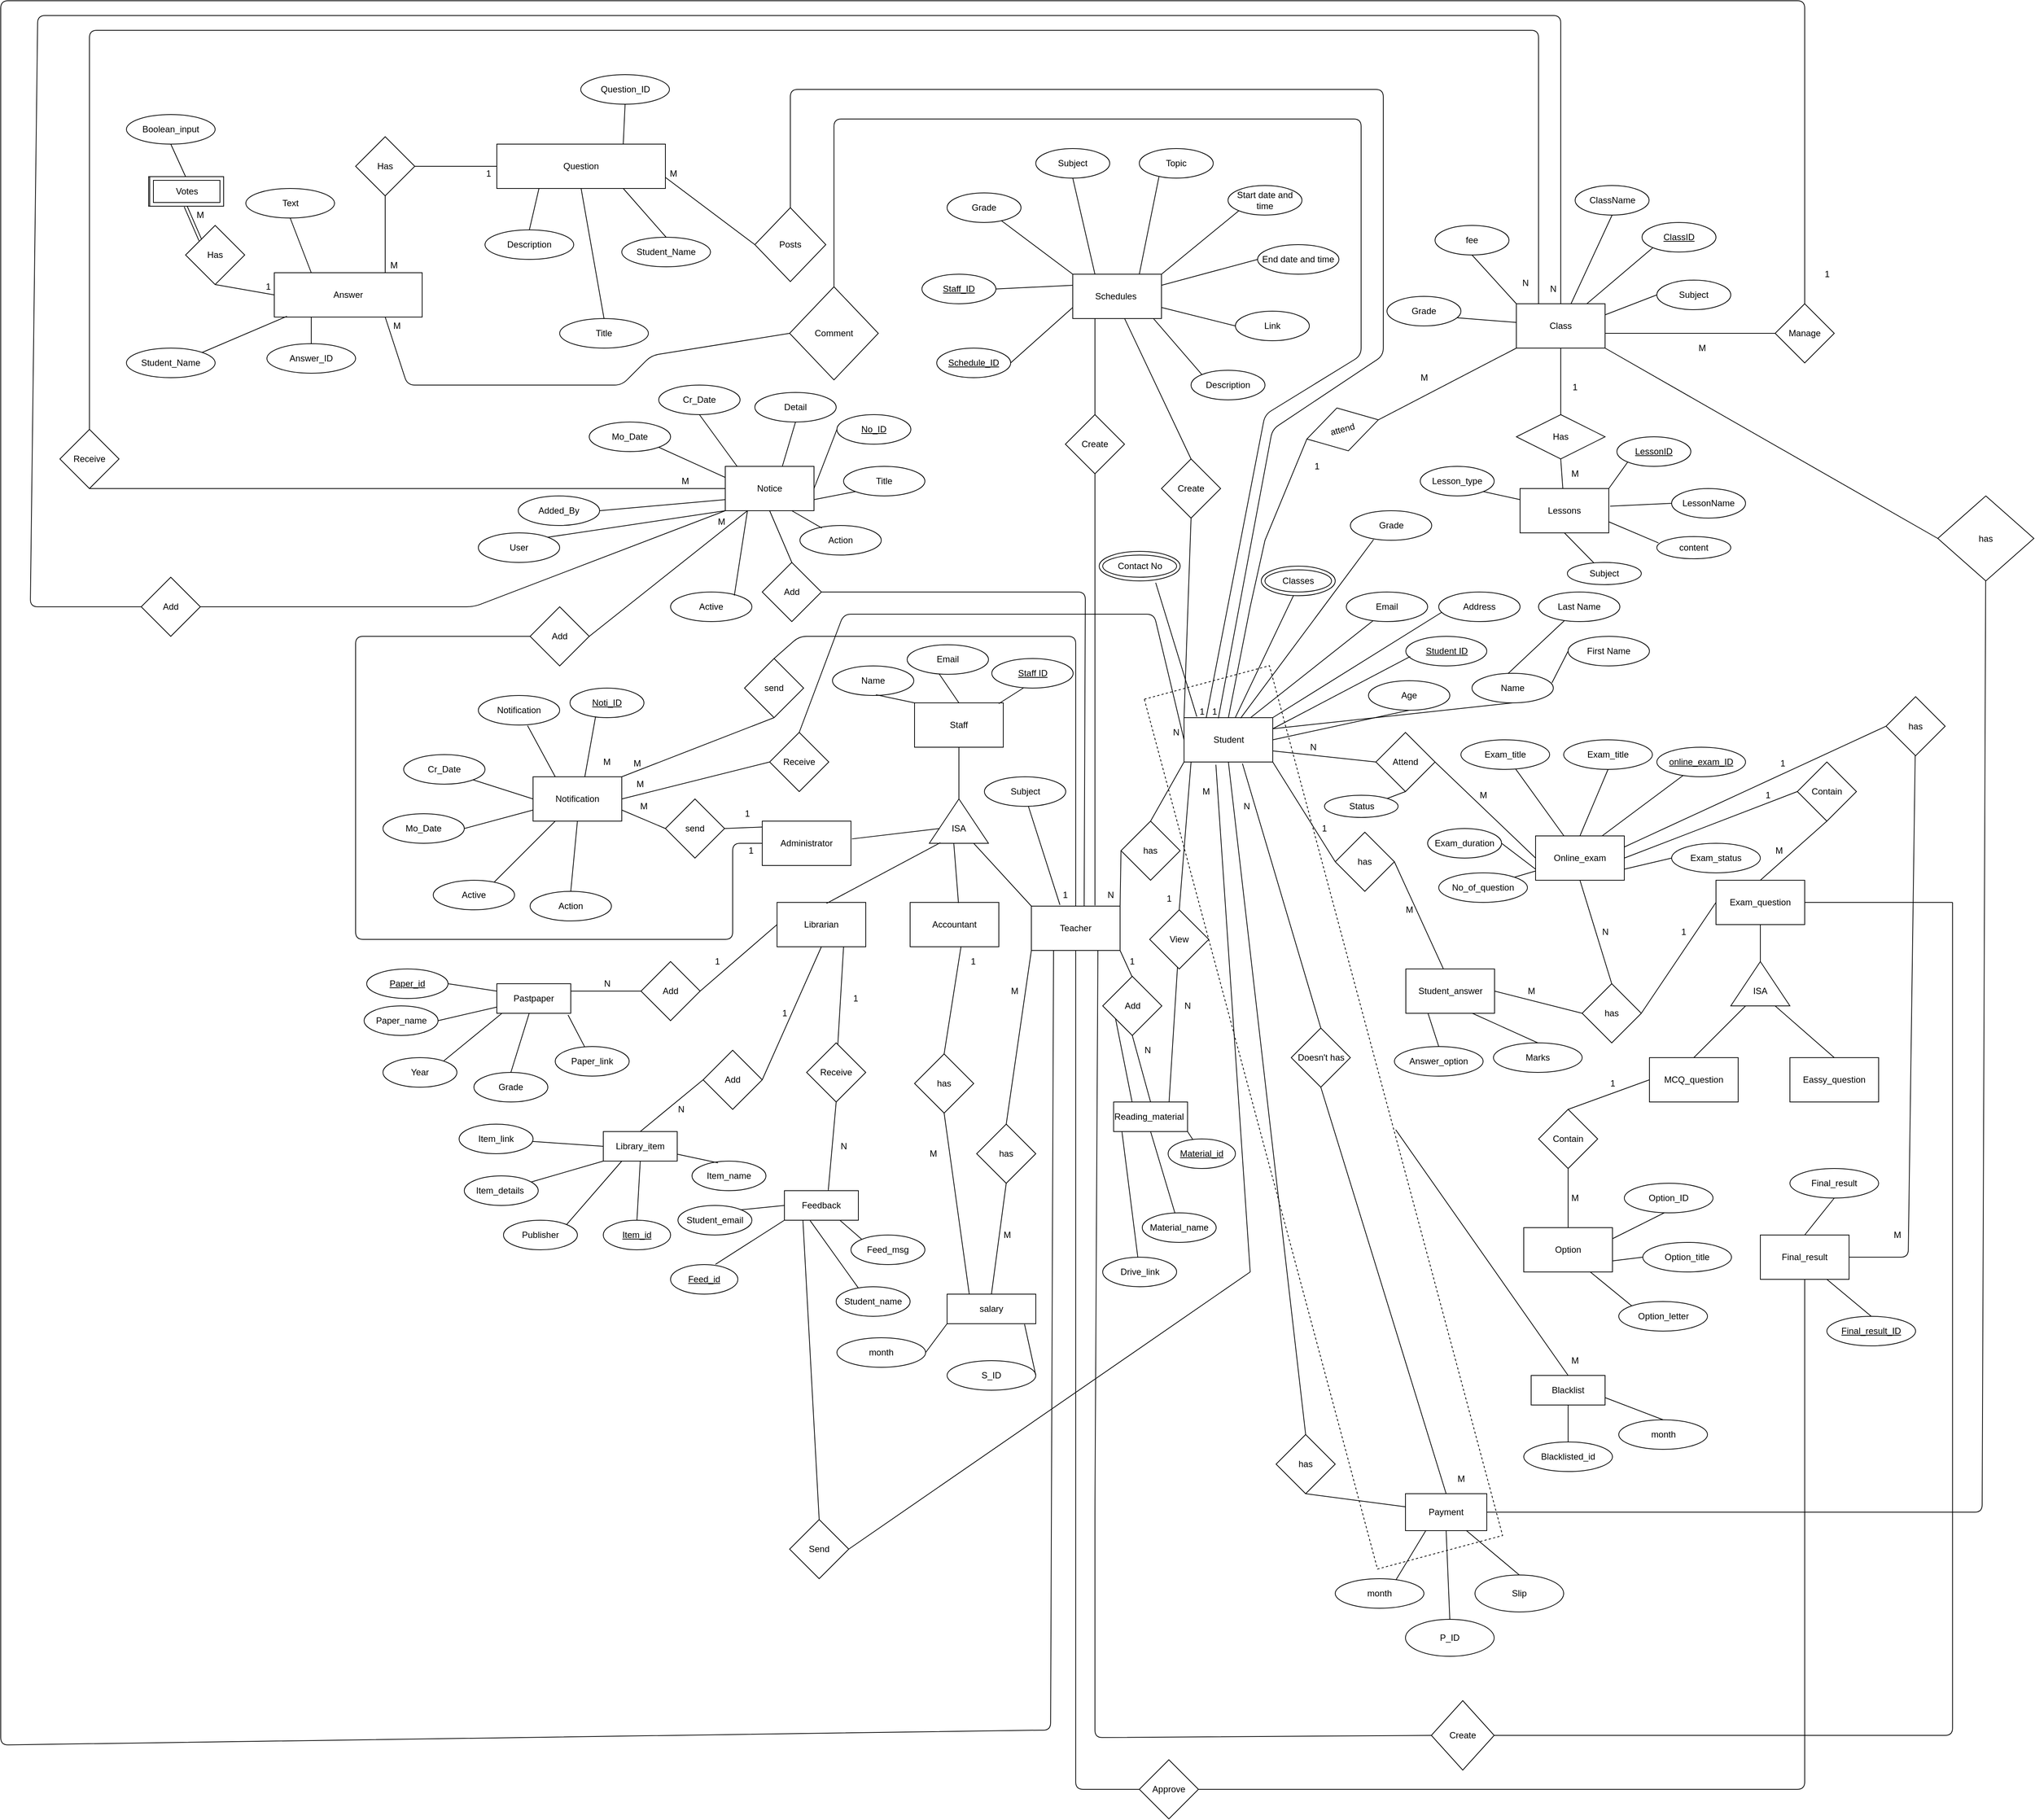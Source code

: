 <mxfile version="14.9.8" type="github">
  <diagram id="M_5o9T0Zfa3jsSFbfTRQ" name="Page-1">
    <mxGraphModel dx="2692" dy="1757" grid="1" gridSize="10" guides="1" tooltips="1" connect="1" arrows="1" fold="1" page="1" pageScale="1" pageWidth="827" pageHeight="1169" math="0" shadow="0">
      <root>
        <mxCell id="0" />
        <mxCell id="1" parent="0" />
        <mxCell id="SF_l1mnsRShW8xOKGkz_-22" value="" style="ellipse;whiteSpace=wrap;html=1;align=center;" vertex="1" parent="1">
          <mxGeometry x="445.75" y="105" width="109.5" height="40" as="geometry" />
        </mxCell>
        <mxCell id="SF_l1mnsRShW8xOKGkz_-20" value="" style="ellipse;whiteSpace=wrap;html=1;align=center;" vertex="1" parent="1">
          <mxGeometry x="665" y="125" width="100" height="40" as="geometry" />
        </mxCell>
        <mxCell id="R-2MHPUn--8WQAwCCb6K-1" value="Staff" style="rounded=0;whiteSpace=wrap;html=1;" parent="1" vertex="1">
          <mxGeometry x="196" y="310" width="120" height="60" as="geometry" />
        </mxCell>
        <mxCell id="FCwzWYWyEZL-nI-lO-xA-1" value="Class" style="whiteSpace=wrap;html=1;align=center;" parent="1" vertex="1">
          <mxGeometry x="1010" y="-230" width="120" height="60" as="geometry" />
        </mxCell>
        <mxCell id="OgyhvdS7l7weuyLec3pg-1" value="Online_exam" style="rounded=0;whiteSpace=wrap;html=1;" parent="1" vertex="1">
          <mxGeometry x="1036" y="490" width="120" height="60" as="geometry" />
        </mxCell>
        <mxCell id="FCwzWYWyEZL-nI-lO-xA-2" value="fee" style="ellipse;whiteSpace=wrap;html=1;align=center;" parent="1" vertex="1">
          <mxGeometry x="900" y="-336" width="100" height="40" as="geometry" />
        </mxCell>
        <mxCell id="FCwzWYWyEZL-nI-lO-xA-3" value="ClassID" style="ellipse;whiteSpace=wrap;html=1;align=center;fontStyle=4;" parent="1" vertex="1">
          <mxGeometry x="1180" y="-340" width="100" height="40" as="geometry" />
        </mxCell>
        <mxCell id="gWIL4lwPZoUMI15kpGQ2-2" value="Reading_material&amp;nbsp;" style="whiteSpace=wrap;html=1;align=center;" parent="1" vertex="1">
          <mxGeometry x="465.25" y="850" width="100" height="40" as="geometry" />
        </mxCell>
        <mxCell id="gWIL4lwPZoUMI15kpGQ2-3" value="Feedback" style="whiteSpace=wrap;html=1;align=center;" parent="1" vertex="1">
          <mxGeometry x="20" y="970" width="100" height="40" as="geometry" />
        </mxCell>
        <mxCell id="gWIL4lwPZoUMI15kpGQ2-4" value="Pastpaper" style="whiteSpace=wrap;html=1;align=center;" parent="1" vertex="1">
          <mxGeometry x="-369" y="690" width="100" height="40" as="geometry" />
        </mxCell>
        <mxCell id="gWIL4lwPZoUMI15kpGQ2-6" value="Paper_name" style="ellipse;whiteSpace=wrap;html=1;align=center;" parent="1" vertex="1">
          <mxGeometry x="-548.5" y="720" width="100" height="40" as="geometry" />
        </mxCell>
        <mxCell id="gWIL4lwPZoUMI15kpGQ2-7" value="Year" style="ellipse;whiteSpace=wrap;html=1;align=center;" parent="1" vertex="1">
          <mxGeometry x="-523" y="790" width="100" height="40" as="geometry" />
        </mxCell>
        <mxCell id="gWIL4lwPZoUMI15kpGQ2-8" value="Library_item" style="whiteSpace=wrap;html=1;align=center;" parent="1" vertex="1">
          <mxGeometry x="-225" y="890" width="100" height="40" as="geometry" />
        </mxCell>
        <mxCell id="FCwzWYWyEZL-nI-lO-xA-7" value="Lessons" style="whiteSpace=wrap;html=1;align=center;" parent="1" vertex="1">
          <mxGeometry x="1015" y="20" width="120" height="60" as="geometry" />
        </mxCell>
        <mxCell id="VxVEOMAt9AinIQTccfHf-1" value="Exam_question" style="rounded=0;whiteSpace=wrap;html=1;" parent="1" vertex="1">
          <mxGeometry x="1280" y="550" width="120" height="60" as="geometry" />
        </mxCell>
        <mxCell id="VxVEOMAt9AinIQTccfHf-2" value="" style="triangle;whiteSpace=wrap;html=1;rotation=-90;" parent="1" vertex="1">
          <mxGeometry x="1310" y="650" width="60" height="80" as="geometry" />
        </mxCell>
        <mxCell id="GwoW-9eUFXNhQJcoqlGR-5" value="No_ID" style="ellipse;whiteSpace=wrap;html=1;align=center;fontStyle=4;" parent="1" vertex="1">
          <mxGeometry x="91" y="-80" width="100" height="40" as="geometry" />
        </mxCell>
        <mxCell id="GwoW-9eUFXNhQJcoqlGR-10" value="Detail" style="ellipse;whiteSpace=wrap;html=1;align=center;" parent="1" vertex="1">
          <mxGeometry x="-20" y="-110" width="110" height="40" as="geometry" />
        </mxCell>
        <mxCell id="VxVEOMAt9AinIQTccfHf-3" value="" style="endArrow=none;html=1;entryX=0.5;entryY=1;entryDx=0;entryDy=0;exitX=1;exitY=0.5;exitDx=0;exitDy=0;" parent="1" source="VxVEOMAt9AinIQTccfHf-2" target="VxVEOMAt9AinIQTccfHf-1" edge="1">
          <mxGeometry width="50" height="50" relative="1" as="geometry">
            <mxPoint x="1230" y="680" as="sourcePoint" />
            <mxPoint x="1280" y="630" as="targetPoint" />
          </mxGeometry>
        </mxCell>
        <mxCell id="GwoW-9eUFXNhQJcoqlGR-11" value="Title" style="ellipse;whiteSpace=wrap;html=1;align=center;" parent="1" vertex="1">
          <mxGeometry x="100" y="-10" width="110" height="40" as="geometry" />
        </mxCell>
        <mxCell id="FCwzWYWyEZL-nI-lO-xA-8" value="ClassName" style="ellipse;whiteSpace=wrap;html=1;align=center;" parent="1" vertex="1">
          <mxGeometry x="1089.5" y="-390" width="100" height="40" as="geometry" />
        </mxCell>
        <mxCell id="VxVEOMAt9AinIQTccfHf-4" value="MCQ_question" style="rounded=0;whiteSpace=wrap;html=1;" parent="1" vertex="1">
          <mxGeometry x="1190" y="790" width="120" height="60" as="geometry" />
        </mxCell>
        <mxCell id="FCwzWYWyEZL-nI-lO-xA-9" value="Subject" style="ellipse;whiteSpace=wrap;html=1;align=center;" parent="1" vertex="1">
          <mxGeometry x="1200" y="-262" width="100" height="40" as="geometry" />
        </mxCell>
        <mxCell id="VxVEOMAt9AinIQTccfHf-5" value="Eassy_question" style="rounded=0;whiteSpace=wrap;html=1;" parent="1" vertex="1">
          <mxGeometry x="1380" y="790" width="120" height="60" as="geometry" />
        </mxCell>
        <mxCell id="FCwzWYWyEZL-nI-lO-xA-10" value="LessonName" style="ellipse;whiteSpace=wrap;html=1;align=center;" parent="1" vertex="1">
          <mxGeometry x="1220" y="20" width="100" height="40" as="geometry" />
        </mxCell>
        <mxCell id="VxVEOMAt9AinIQTccfHf-6" value="" style="endArrow=none;html=1;entryX=0;entryY=0.25;entryDx=0;entryDy=0;exitX=0.5;exitY=0;exitDx=0;exitDy=0;" parent="1" source="VxVEOMAt9AinIQTccfHf-4" target="VxVEOMAt9AinIQTccfHf-2" edge="1">
          <mxGeometry width="50" height="50" relative="1" as="geometry">
            <mxPoint x="1200" y="770" as="sourcePoint" />
            <mxPoint x="1250" y="720" as="targetPoint" />
          </mxGeometry>
        </mxCell>
        <mxCell id="FCwzWYWyEZL-nI-lO-xA-11" value="LessonID" style="ellipse;whiteSpace=wrap;html=1;align=center;fontStyle=4;" parent="1" vertex="1">
          <mxGeometry x="1146" y="-50" width="100" height="40" as="geometry" />
        </mxCell>
        <mxCell id="VxVEOMAt9AinIQTccfHf-7" value="" style="endArrow=none;html=1;entryX=0;entryY=0.75;entryDx=0;entryDy=0;exitX=0.5;exitY=0;exitDx=0;exitDy=0;" parent="1" source="VxVEOMAt9AinIQTccfHf-5" target="VxVEOMAt9AinIQTccfHf-2" edge="1">
          <mxGeometry width="50" height="50" relative="1" as="geometry">
            <mxPoint x="1430" y="780" as="sourcePoint" />
            <mxPoint x="1480" y="730" as="targetPoint" />
          </mxGeometry>
        </mxCell>
        <mxCell id="0ZwmMBX9CB_PH2E3g_sw-1" value="Teacher" style="rounded=0;whiteSpace=wrap;html=1;" parent="1" vertex="1">
          <mxGeometry x="354" y="585" width="120" height="60" as="geometry" />
        </mxCell>
        <mxCell id="K8X3NvSoKbJ5HwSeJN3l-1" value="ISA" style="text;html=1;strokeColor=none;fillColor=none;align=center;verticalAlign=middle;whiteSpace=wrap;rounded=0;" parent="1" vertex="1">
          <mxGeometry x="1320" y="690" width="40" height="20" as="geometry" />
        </mxCell>
        <mxCell id="0ZwmMBX9CB_PH2E3g_sw-2" value="Librarian" style="rounded=0;whiteSpace=wrap;html=1;" parent="1" vertex="1">
          <mxGeometry x="10" y="580" width="120" height="60" as="geometry" />
        </mxCell>
        <mxCell id="K8X3NvSoKbJ5HwSeJN3l-2" value="Student_answer" style="rounded=0;whiteSpace=wrap;html=1;" parent="1" vertex="1">
          <mxGeometry x="860.5" y="670" width="120" height="60" as="geometry" />
        </mxCell>
        <mxCell id="0ZwmMBX9CB_PH2E3g_sw-3" value="Accountant" style="rounded=0;whiteSpace=wrap;html=1;" parent="1" vertex="1">
          <mxGeometry x="190" y="580" width="120" height="60" as="geometry" />
        </mxCell>
        <mxCell id="K8X3NvSoKbJ5HwSeJN3l-3" value="Option" style="rounded=0;whiteSpace=wrap;html=1;" parent="1" vertex="1">
          <mxGeometry x="1020" y="1020" width="120" height="60" as="geometry" />
        </mxCell>
        <mxCell id="0ZwmMBX9CB_PH2E3g_sw-4" value="Student" style="rounded=0;whiteSpace=wrap;html=1;" parent="1" vertex="1">
          <mxGeometry x="560.5" y="330" width="120" height="60" as="geometry" />
        </mxCell>
        <mxCell id="0ZwmMBX9CB_PH2E3g_sw-5" value="" style="triangle;whiteSpace=wrap;html=1;rotation=-90;" parent="1" vertex="1">
          <mxGeometry x="226" y="430" width="60" height="80" as="geometry" />
        </mxCell>
        <mxCell id="0ZwmMBX9CB_PH2E3g_sw-6" value="ISA" style="text;html=1;strokeColor=none;fillColor=none;align=center;verticalAlign=middle;whiteSpace=wrap;rounded=0;" parent="1" vertex="1">
          <mxGeometry x="236" y="470" width="40" height="20" as="geometry" />
        </mxCell>
        <mxCell id="GwoW-9eUFXNhQJcoqlGR-12" value="Cr_Date" style="ellipse;whiteSpace=wrap;html=1;align=center;" parent="1" vertex="1">
          <mxGeometry x="-150" y="-120" width="110" height="40" as="geometry" />
        </mxCell>
        <mxCell id="0ZwmMBX9CB_PH2E3g_sw-7" value="" style="endArrow=none;html=1;entryX=0.5;entryY=1;entryDx=0;entryDy=0;exitX=1;exitY=0.5;exitDx=0;exitDy=0;" parent="1" source="0ZwmMBX9CB_PH2E3g_sw-5" target="R-2MHPUn--8WQAwCCb6K-1" edge="1">
          <mxGeometry width="50" height="50" relative="1" as="geometry">
            <mxPoint x="376" y="430" as="sourcePoint" />
            <mxPoint x="446" y="360" as="targetPoint" />
          </mxGeometry>
        </mxCell>
        <mxCell id="0ZwmMBX9CB_PH2E3g_sw-8" value="" style="endArrow=none;html=1;entryX=0;entryY=0.75;entryDx=0;entryDy=0;exitX=0;exitY=0;exitDx=0;exitDy=0;" parent="1" source="0ZwmMBX9CB_PH2E3g_sw-1" target="0ZwmMBX9CB_PH2E3g_sw-5" edge="1">
          <mxGeometry width="50" height="50" relative="1" as="geometry">
            <mxPoint x="545.71" y="550" as="sourcePoint" />
            <mxPoint x="545.71" y="484" as="targetPoint" />
          </mxGeometry>
        </mxCell>
        <mxCell id="0ZwmMBX9CB_PH2E3g_sw-9" value="" style="endArrow=none;html=1;entryX=0.006;entryY=0.413;entryDx=0;entryDy=0;exitX=0.545;exitY=0.012;exitDx=0;exitDy=0;exitPerimeter=0;entryPerimeter=0;" parent="1" source="0ZwmMBX9CB_PH2E3g_sw-3" target="0ZwmMBX9CB_PH2E3g_sw-5" edge="1">
          <mxGeometry width="50" height="50" relative="1" as="geometry">
            <mxPoint x="496" y="590.72" as="sourcePoint" />
            <mxPoint x="427.48" y="496" as="targetPoint" />
          </mxGeometry>
        </mxCell>
        <mxCell id="K307Wzx5Uyk_XyWvb7QZ-1" value="Schedules&amp;nbsp;" style="rounded=0;whiteSpace=wrap;html=1;" parent="1" vertex="1">
          <mxGeometry x="410" y="-270" width="120" height="60" as="geometry" />
        </mxCell>
        <mxCell id="0ZwmMBX9CB_PH2E3g_sw-10" value="" style="endArrow=none;html=1;exitX=0.558;exitY=0.021;exitDx=0;exitDy=0;exitPerimeter=0;entryX=0.014;entryY=0.187;entryDx=0;entryDy=0;entryPerimeter=0;" parent="1" source="0ZwmMBX9CB_PH2E3g_sw-2" target="0ZwmMBX9CB_PH2E3g_sw-5" edge="1">
          <mxGeometry width="50" height="50" relative="1" as="geometry">
            <mxPoint x="326.0" y="580" as="sourcePoint" />
            <mxPoint x="417" y="486" as="targetPoint" />
          </mxGeometry>
        </mxCell>
        <mxCell id="GwoW-9eUFXNhQJcoqlGR-13" value="Mo_Date" style="ellipse;whiteSpace=wrap;html=1;align=center;" parent="1" vertex="1">
          <mxGeometry x="-244" y="-70" width="110" height="40" as="geometry" />
        </mxCell>
        <mxCell id="7itRraBL80M5-BY0XSh3-1" value="content" style="ellipse;whiteSpace=wrap;html=1;align=center;" parent="1" vertex="1">
          <mxGeometry x="1200" y="85" width="100" height="30" as="geometry" />
        </mxCell>
        <mxCell id="GwoW-9eUFXNhQJcoqlGR-14" value="Added_By" style="ellipse;whiteSpace=wrap;html=1;align=center;" parent="1" vertex="1">
          <mxGeometry x="-340" y="30" width="110" height="40" as="geometry" />
        </mxCell>
        <mxCell id="GwoW-9eUFXNhQJcoqlGR-15" value="User" style="ellipse;whiteSpace=wrap;html=1;align=center;" parent="1" vertex="1">
          <mxGeometry x="-394" y="80" width="110" height="40" as="geometry" />
        </mxCell>
        <mxCell id="K307Wzx5Uyk_XyWvb7QZ-3" value="&lt;u&gt;Schedule_ID&lt;/u&gt;" style="ellipse;whiteSpace=wrap;html=1;align=center;" parent="1" vertex="1">
          <mxGeometry x="226" y="-170" width="100" height="40" as="geometry" />
        </mxCell>
        <mxCell id="GwoW-9eUFXNhQJcoqlGR-16" value="Active" style="ellipse;whiteSpace=wrap;html=1;align=center;" parent="1" vertex="1">
          <mxGeometry x="-134" y="160" width="110" height="40" as="geometry" />
        </mxCell>
        <mxCell id="GwoW-9eUFXNhQJcoqlGR-17" value="Action" style="ellipse;whiteSpace=wrap;html=1;align=center;" parent="1" vertex="1">
          <mxGeometry x="41" y="70" width="110" height="40" as="geometry" />
        </mxCell>
        <mxCell id="GwoW-9eUFXNhQJcoqlGR-19" value="Notification" style="rounded=0;whiteSpace=wrap;html=1;" parent="1" vertex="1">
          <mxGeometry x="-320" y="410" width="120" height="60" as="geometry" />
        </mxCell>
        <mxCell id="0ZwmMBX9CB_PH2E3g_sw-11" value="Name" style="ellipse;whiteSpace=wrap;html=1;align=center;" parent="1" vertex="1">
          <mxGeometry x="950" y="270" width="110" height="40" as="geometry" />
        </mxCell>
        <mxCell id="iZ0bgMCoI2NrM_kVkU7W-2" value="&lt;u&gt;Staff_ID&lt;/u&gt;" style="ellipse;whiteSpace=wrap;html=1;align=center;" parent="1" vertex="1">
          <mxGeometry x="206" y="-270" width="100" height="40" as="geometry" />
        </mxCell>
        <mxCell id="0ZwmMBX9CB_PH2E3g_sw-12" value="First Name" style="ellipse;whiteSpace=wrap;html=1;align=center;" parent="1" vertex="1">
          <mxGeometry x="1080" y="220.0" width="110" height="40" as="geometry" />
        </mxCell>
        <mxCell id="iZ0bgMCoI2NrM_kVkU7W-3" value="Grade" style="ellipse;whiteSpace=wrap;html=1;align=center;" parent="1" vertex="1">
          <mxGeometry x="240" y="-380" width="100" height="40" as="geometry" />
        </mxCell>
        <mxCell id="b9c7Hga8VgIeeOIJwBWF-2" value="Attend" style="rhombus;whiteSpace=wrap;html=1;" parent="1" vertex="1">
          <mxGeometry x="820" y="350" width="80" height="80" as="geometry" />
        </mxCell>
        <mxCell id="iZ0bgMCoI2NrM_kVkU7W-4" value="Subject" style="ellipse;whiteSpace=wrap;html=1;align=center;" parent="1" vertex="1">
          <mxGeometry x="360" y="-440" width="100" height="40" as="geometry" />
        </mxCell>
        <mxCell id="0ZwmMBX9CB_PH2E3g_sw-13" value="Last Name" style="ellipse;whiteSpace=wrap;html=1;align=center;" parent="1" vertex="1">
          <mxGeometry x="1040" y="160" width="110" height="40" as="geometry" />
        </mxCell>
        <mxCell id="iZ0bgMCoI2NrM_kVkU7W-5" value="Topic" style="ellipse;whiteSpace=wrap;html=1;align=center;" parent="1" vertex="1">
          <mxGeometry x="500" y="-440" width="100" height="40" as="geometry" />
        </mxCell>
        <mxCell id="GwoW-9eUFXNhQJcoqlGR-20" value="Notice" style="rounded=0;whiteSpace=wrap;html=1;" parent="1" vertex="1">
          <mxGeometry x="-60" y="-10" width="120" height="60" as="geometry" />
        </mxCell>
        <mxCell id="BmbAjrQ7ErxFybZsGOEc-1" value="" style="endArrow=none;html=1;entryX=0.5;entryY=1;entryDx=0;entryDy=0;exitX=0.5;exitY=0;exitDx=0;exitDy=0;" parent="1" source="BmbAjrQ7ErxFybZsGOEc-18" target="BmbAjrQ7ErxFybZsGOEc-19" edge="1">
          <mxGeometry width="50" height="50" relative="1" as="geometry">
            <mxPoint x="280" y="1370" as="sourcePoint" />
            <mxPoint x="590" y="1140" as="targetPoint" />
          </mxGeometry>
        </mxCell>
        <mxCell id="GwoW-9eUFXNhQJcoqlGR-21" value="" style="endArrow=none;html=1;exitX=0.784;exitY=0.12;exitDx=0;exitDy=0;exitPerimeter=0;" parent="1" source="GwoW-9eUFXNhQJcoqlGR-16" edge="1">
          <mxGeometry width="50" height="50" relative="1" as="geometry">
            <mxPoint x="-234" y="260" as="sourcePoint" />
            <mxPoint x="-30" y="50" as="targetPoint" />
            <Array as="points" />
          </mxGeometry>
        </mxCell>
        <mxCell id="iZ0bgMCoI2NrM_kVkU7W-6" value="Start date and time" style="ellipse;whiteSpace=wrap;html=1;align=center;" parent="1" vertex="1">
          <mxGeometry x="620" y="-390" width="100" height="40" as="geometry" />
        </mxCell>
        <mxCell id="GwoW-9eUFXNhQJcoqlGR-22" value="" style="endArrow=none;html=1;entryX=0.75;entryY=1;entryDx=0;entryDy=0;exitX=0.271;exitY=0.09;exitDx=0;exitDy=0;exitPerimeter=0;" parent="1" source="GwoW-9eUFXNhQJcoqlGR-17" target="GwoW-9eUFXNhQJcoqlGR-20" edge="1">
          <mxGeometry width="50" height="50" relative="1" as="geometry">
            <mxPoint x="36" y="110" as="sourcePoint" />
            <mxPoint x="86" y="60" as="targetPoint" />
          </mxGeometry>
        </mxCell>
        <mxCell id="b9c7Hga8VgIeeOIJwBWF-3" value="" style="endArrow=none;html=1;exitX=1;exitY=0.75;exitDx=0;exitDy=0;entryX=0;entryY=0.5;entryDx=0;entryDy=0;" parent="1" source="0ZwmMBX9CB_PH2E3g_sw-4" target="b9c7Hga8VgIeeOIJwBWF-2" edge="1">
          <mxGeometry width="50" height="50" relative="1" as="geometry">
            <mxPoint x="660" y="330" as="sourcePoint" />
            <mxPoint x="710" y="280" as="targetPoint" />
          </mxGeometry>
        </mxCell>
        <mxCell id="GwoW-9eUFXNhQJcoqlGR-23" value="" style="endArrow=none;html=1;entryX=1;entryY=0.5;entryDx=0;entryDy=0;exitX=0;exitY=0.5;exitDx=0;exitDy=0;" parent="1" target="GwoW-9eUFXNhQJcoqlGR-20" edge="1" source="GwoW-9eUFXNhQJcoqlGR-5">
          <mxGeometry width="50" height="50" relative="1" as="geometry">
            <mxPoint x="190" y="10" as="sourcePoint" />
            <mxPoint x="-110" y="60" as="targetPoint" />
          </mxGeometry>
        </mxCell>
        <mxCell id="iZ0bgMCoI2NrM_kVkU7W-7" value="End date and time" style="ellipse;whiteSpace=wrap;html=1;align=center;" parent="1" vertex="1">
          <mxGeometry x="660" y="-310" width="110" height="40" as="geometry" />
        </mxCell>
        <mxCell id="GwoW-9eUFXNhQJcoqlGR-24" value="" style="endArrow=none;html=1;entryX=1;entryY=0.75;entryDx=0;entryDy=0;exitX=0;exitY=1;exitDx=0;exitDy=0;" parent="1" source="GwoW-9eUFXNhQJcoqlGR-11" target="GwoW-9eUFXNhQJcoqlGR-20" edge="1">
          <mxGeometry width="50" height="50" relative="1" as="geometry">
            <mxPoint x="86" as="sourcePoint" />
            <mxPoint x="66" y="-60" as="targetPoint" />
          </mxGeometry>
        </mxCell>
        <mxCell id="b9c7Hga8VgIeeOIJwBWF-4" value="" style="endArrow=none;html=1;exitX=1;exitY=0.5;exitDx=0;exitDy=0;entryX=0;entryY=0.5;entryDx=0;entryDy=0;" parent="1" source="b9c7Hga8VgIeeOIJwBWF-2" target="OgyhvdS7l7weuyLec3pg-1" edge="1">
          <mxGeometry width="50" height="50" relative="1" as="geometry">
            <mxPoint x="960" y="410" as="sourcePoint" />
            <mxPoint x="1010" y="360" as="targetPoint" />
          </mxGeometry>
        </mxCell>
        <mxCell id="GwoW-9eUFXNhQJcoqlGR-25" value="" style="endArrow=none;html=1;entryX=0.642;entryY=0.007;entryDx=0;entryDy=0;exitX=0.5;exitY=1;exitDx=0;exitDy=0;entryPerimeter=0;" parent="1" source="GwoW-9eUFXNhQJcoqlGR-10" target="GwoW-9eUFXNhQJcoqlGR-20" edge="1">
          <mxGeometry width="50" height="50" relative="1" as="geometry">
            <mxPoint x="66" y="140" as="sourcePoint" />
            <mxPoint x="46" y="80" as="targetPoint" />
          </mxGeometry>
        </mxCell>
        <mxCell id="BmbAjrQ7ErxFybZsGOEc-18" value="salary" style="rounded=0;whiteSpace=wrap;html=1;" parent="1" vertex="1">
          <mxGeometry x="240" y="1110" width="120" height="40" as="geometry" />
        </mxCell>
        <mxCell id="b9c7Hga8VgIeeOIJwBWF-5" value="N" style="text;html=1;align=center;verticalAlign=middle;resizable=0;points=[];autosize=1;strokeColor=none;" parent="1" vertex="1">
          <mxGeometry x="725" y="360" width="20" height="20" as="geometry" />
        </mxCell>
        <mxCell id="BmbAjrQ7ErxFybZsGOEc-19" value="has" style="rhombus;whiteSpace=wrap;html=1;rotation=0;" parent="1" vertex="1">
          <mxGeometry x="280" y="880" width="80" height="80" as="geometry" />
        </mxCell>
        <mxCell id="GwoW-9eUFXNhQJcoqlGR-26" value="" style="endArrow=none;html=1;entryX=0.5;entryY=1;entryDx=0;entryDy=0;" parent="1" target="GwoW-9eUFXNhQJcoqlGR-12" edge="1">
          <mxGeometry width="50" height="50" relative="1" as="geometry">
            <mxPoint x="-44" y="-10" as="sourcePoint" />
            <mxPoint x="-64" y="-70" as="targetPoint" />
          </mxGeometry>
        </mxCell>
        <mxCell id="BmbAjrQ7ErxFybZsGOEc-20" value="" style="endArrow=none;html=1;exitX=0.5;exitY=0;exitDx=0;exitDy=0;entryX=0;entryY=1;entryDx=0;entryDy=0;" parent="1" source="BmbAjrQ7ErxFybZsGOEc-19" target="0ZwmMBX9CB_PH2E3g_sw-1" edge="1">
          <mxGeometry width="50" height="50" relative="1" as="geometry">
            <mxPoint x="590" y="1060" as="sourcePoint" />
            <mxPoint x="316" y="720" as="targetPoint" />
          </mxGeometry>
        </mxCell>
        <mxCell id="b9c7Hga8VgIeeOIJwBWF-6" value="M" style="text;html=1;align=center;verticalAlign=middle;resizable=0;points=[];autosize=1;strokeColor=none;" parent="1" vertex="1">
          <mxGeometry x="950" y="425" width="30" height="20" as="geometry" />
        </mxCell>
        <mxCell id="7itRraBL80M5-BY0XSh3-4" value="Subject" style="ellipse;whiteSpace=wrap;html=1;align=center;" parent="1" vertex="1">
          <mxGeometry x="1079" y="120" width="100" height="30" as="geometry" />
        </mxCell>
        <mxCell id="GwoW-9eUFXNhQJcoqlGR-27" value="" style="endArrow=none;html=1;exitX=0;exitY=0.25;exitDx=0;exitDy=0;entryX=1;entryY=1;entryDx=0;entryDy=0;" parent="1" source="GwoW-9eUFXNhQJcoqlGR-20" target="GwoW-9eUFXNhQJcoqlGR-13" edge="1">
          <mxGeometry width="50" height="50" relative="1" as="geometry">
            <mxPoint x="-114" y="20" as="sourcePoint" />
            <mxPoint x="-134" y="-40" as="targetPoint" />
          </mxGeometry>
        </mxCell>
        <mxCell id="0ZwmMBX9CB_PH2E3g_sw-14" value="" style="endArrow=none;html=1;entryX=0.5;entryY=1;entryDx=0;entryDy=0;exitX=1;exitY=0.25;exitDx=0;exitDy=0;" parent="1" source="0ZwmMBX9CB_PH2E3g_sw-4" target="0ZwmMBX9CB_PH2E3g_sw-11" edge="1">
          <mxGeometry width="50" height="50" relative="1" as="geometry">
            <mxPoint x="494.5" y="320" as="sourcePoint" />
            <mxPoint x="494.5" y="250" as="targetPoint" />
          </mxGeometry>
        </mxCell>
        <mxCell id="GwoW-9eUFXNhQJcoqlGR-28" value="" style="endArrow=none;html=1;entryX=1;entryY=0.5;entryDx=0;entryDy=0;exitX=0;exitY=0.75;exitDx=0;exitDy=0;" parent="1" target="GwoW-9eUFXNhQJcoqlGR-14" edge="1" source="GwoW-9eUFXNhQJcoqlGR-20">
          <mxGeometry width="50" height="50" relative="1" as="geometry">
            <mxPoint x="-74" y="20" as="sourcePoint" />
            <mxPoint x="-134" y="-20" as="targetPoint" />
          </mxGeometry>
        </mxCell>
        <mxCell id="b9c7Hga8VgIeeOIJwBWF-7" value="Contain" style="rhombus;whiteSpace=wrap;html=1;" parent="1" vertex="1">
          <mxGeometry x="1040" y="860" width="80" height="80" as="geometry" />
        </mxCell>
        <mxCell id="GwoW-9eUFXNhQJcoqlGR-30" value="" style="endArrow=none;html=1;entryX=1;entryY=0;entryDx=0;entryDy=0;exitX=0;exitY=1;exitDx=0;exitDy=0;" parent="1" source="GwoW-9eUFXNhQJcoqlGR-20" target="GwoW-9eUFXNhQJcoqlGR-15" edge="1">
          <mxGeometry width="50" height="50" relative="1" as="geometry">
            <mxPoint x="-75" y="30" as="sourcePoint" />
            <mxPoint x="-124" y="20" as="targetPoint" />
          </mxGeometry>
        </mxCell>
        <mxCell id="0ZwmMBX9CB_PH2E3g_sw-15" value="" style="endArrow=none;html=1;entryX=0;entryY=0.5;entryDx=0;entryDy=0;exitX=0.983;exitY=0.321;exitDx=0;exitDy=0;exitPerimeter=0;" parent="1" source="0ZwmMBX9CB_PH2E3g_sw-11" target="0ZwmMBX9CB_PH2E3g_sw-12" edge="1">
          <mxGeometry width="50" height="50" relative="1" as="geometry">
            <mxPoint x="630" y="210" as="sourcePoint" />
            <mxPoint x="660" y="175" as="targetPoint" />
          </mxGeometry>
        </mxCell>
        <mxCell id="GwoW-9eUFXNhQJcoqlGR-31" value="Notification" style="ellipse;whiteSpace=wrap;html=1;align=center;" parent="1" vertex="1">
          <mxGeometry x="-394" y="300" width="110" height="40" as="geometry" />
        </mxCell>
        <mxCell id="GwoW-9eUFXNhQJcoqlGR-32" value="Noti_ID" style="ellipse;whiteSpace=wrap;html=1;align=center;fontStyle=4;" parent="1" vertex="1">
          <mxGeometry x="-270" y="290" width="100" height="40" as="geometry" />
        </mxCell>
        <mxCell id="iZ0bgMCoI2NrM_kVkU7W-11" value="Link" style="ellipse;whiteSpace=wrap;html=1;align=center;" parent="1" vertex="1">
          <mxGeometry x="630" y="-220" width="100" height="40" as="geometry" />
        </mxCell>
        <mxCell id="0ZwmMBX9CB_PH2E3g_sw-16" value="" style="endArrow=none;html=1;exitX=0.444;exitY=0.005;exitDx=0;exitDy=0;exitPerimeter=0;" parent="1" source="0ZwmMBX9CB_PH2E3g_sw-11" target="0ZwmMBX9CB_PH2E3g_sw-13" edge="1">
          <mxGeometry width="50" height="50" relative="1" as="geometry">
            <mxPoint x="500.0" y="210.0" as="sourcePoint" />
            <mxPoint x="560.62" y="166.6" as="targetPoint" />
          </mxGeometry>
        </mxCell>
        <mxCell id="iZ0bgMCoI2NrM_kVkU7W-12" value="Description" style="ellipse;whiteSpace=wrap;html=1;align=center;" parent="1" vertex="1">
          <mxGeometry x="570" y="-140" width="100" height="40" as="geometry" />
        </mxCell>
        <mxCell id="b9c7Hga8VgIeeOIJwBWF-8" value="" style="endArrow=none;html=1;exitX=0.5;exitY=0;exitDx=0;exitDy=0;entryX=0;entryY=0.5;entryDx=0;entryDy=0;" parent="1" source="b9c7Hga8VgIeeOIJwBWF-7" target="VxVEOMAt9AinIQTccfHf-4" edge="1">
          <mxGeometry width="50" height="50" relative="1" as="geometry">
            <mxPoint x="1070" y="850" as="sourcePoint" />
            <mxPoint x="1120" y="800" as="targetPoint" />
          </mxGeometry>
        </mxCell>
        <mxCell id="0ZwmMBX9CB_PH2E3g_sw-17" value="Age" style="ellipse;whiteSpace=wrap;html=1;align=center;" parent="1" vertex="1">
          <mxGeometry x="810" y="280" width="110" height="40" as="geometry" />
        </mxCell>
        <mxCell id="b9c7Hga8VgIeeOIJwBWF-9" value="" style="endArrow=none;html=1;entryX=0.5;entryY=1;entryDx=0;entryDy=0;exitX=0.5;exitY=0;exitDx=0;exitDy=0;" parent="1" source="K8X3NvSoKbJ5HwSeJN3l-3" target="b9c7Hga8VgIeeOIJwBWF-7" edge="1">
          <mxGeometry width="50" height="50" relative="1" as="geometry">
            <mxPoint x="1150" y="990" as="sourcePoint" />
            <mxPoint x="1200" y="940" as="targetPoint" />
          </mxGeometry>
        </mxCell>
        <mxCell id="b9c7Hga8VgIeeOIJwBWF-10" value="1" style="text;html=1;align=center;verticalAlign=middle;resizable=0;points=[];autosize=1;strokeColor=none;" parent="1" vertex="1">
          <mxGeometry x="1130" y="815" width="20" height="20" as="geometry" />
        </mxCell>
        <mxCell id="b9c7Hga8VgIeeOIJwBWF-11" value="M" style="text;html=1;align=center;verticalAlign=middle;resizable=0;points=[];autosize=1;strokeColor=none;" parent="1" vertex="1">
          <mxGeometry x="1074" y="970" width="30" height="20" as="geometry" />
        </mxCell>
        <mxCell id="b9c7Hga8VgIeeOIJwBWF-13" value="Contain" style="rhombus;whiteSpace=wrap;html=1;" parent="1" vertex="1">
          <mxGeometry x="1390" y="390" width="80" height="80" as="geometry" />
        </mxCell>
        <mxCell id="GwoW-9eUFXNhQJcoqlGR-33" value="Cr_Date" style="ellipse;whiteSpace=wrap;html=1;align=center;" parent="1" vertex="1">
          <mxGeometry x="-495" y="380" width="110" height="40" as="geometry" />
        </mxCell>
        <mxCell id="0ZwmMBX9CB_PH2E3g_sw-20" value="has" style="rhombus;whiteSpace=wrap;html=1;direction=south;" parent="1" vertex="1">
          <mxGeometry x="475.25" y="470" width="80" height="80" as="geometry" />
        </mxCell>
        <mxCell id="GwoW-9eUFXNhQJcoqlGR-34" value="Mo_Date" style="ellipse;whiteSpace=wrap;html=1;align=center;" parent="1" vertex="1">
          <mxGeometry x="-523" y="460" width="110" height="40" as="geometry" />
        </mxCell>
        <mxCell id="b9c7Hga8VgIeeOIJwBWF-14" value="" style="endArrow=none;html=1;exitX=1;exitY=0.5;exitDx=0;exitDy=0;entryX=0;entryY=0.5;entryDx=0;entryDy=0;" parent="1" source="OgyhvdS7l7weuyLec3pg-1" target="b9c7Hga8VgIeeOIJwBWF-13" edge="1">
          <mxGeometry width="50" height="50" relative="1" as="geometry">
            <mxPoint x="1280" y="430" as="sourcePoint" />
            <mxPoint x="1330" y="380" as="targetPoint" />
          </mxGeometry>
        </mxCell>
        <mxCell id="GwoW-9eUFXNhQJcoqlGR-35" value="Active" style="ellipse;whiteSpace=wrap;html=1;align=center;" parent="1" vertex="1">
          <mxGeometry x="-455" y="550" width="110" height="40" as="geometry" />
        </mxCell>
        <mxCell id="GwoW-9eUFXNhQJcoqlGR-36" value="Action" style="ellipse;whiteSpace=wrap;html=1;align=center;" parent="1" vertex="1">
          <mxGeometry x="-324" y="565" width="110" height="40" as="geometry" />
        </mxCell>
        <mxCell id="b9c7Hga8VgIeeOIJwBWF-15" value="" style="endArrow=none;html=1;exitX=0.5;exitY=1;exitDx=0;exitDy=0;entryX=0.5;entryY=0;entryDx=0;entryDy=0;" parent="1" source="b9c7Hga8VgIeeOIJwBWF-13" target="VxVEOMAt9AinIQTccfHf-1" edge="1">
          <mxGeometry width="50" height="50" relative="1" as="geometry">
            <mxPoint x="1510" y="440" as="sourcePoint" />
            <mxPoint x="1560" y="390" as="targetPoint" />
          </mxGeometry>
        </mxCell>
        <mxCell id="BmbAjrQ7ErxFybZsGOEc-21" value="S_ID" style="ellipse;whiteSpace=wrap;html=1;" parent="1" vertex="1">
          <mxGeometry x="240" y="1200" width="120" height="40" as="geometry" />
        </mxCell>
        <mxCell id="BmbAjrQ7ErxFybZsGOEc-22" value="" style="endArrow=none;html=1;exitX=1;exitY=0.5;exitDx=0;exitDy=0;entryX=0.873;entryY=1.018;entryDx=0;entryDy=0;entryPerimeter=0;" parent="1" source="BmbAjrQ7ErxFybZsGOEc-21" target="BmbAjrQ7ErxFybZsGOEc-18" edge="1">
          <mxGeometry width="50" height="50" relative="1" as="geometry">
            <mxPoint x="780" y="1680" as="sourcePoint" />
            <mxPoint x="170" y="1460" as="targetPoint" />
          </mxGeometry>
        </mxCell>
        <mxCell id="GwoW-9eUFXNhQJcoqlGR-37" value="" style="endArrow=none;html=1;entryX=0.605;entryY=1.02;entryDx=0;entryDy=0;entryPerimeter=0;exitX=0.25;exitY=0;exitDx=0;exitDy=0;" parent="1" source="GwoW-9eUFXNhQJcoqlGR-19" target="GwoW-9eUFXNhQJcoqlGR-31" edge="1">
          <mxGeometry width="50" height="50" relative="1" as="geometry">
            <mxPoint x="-300" y="470" as="sourcePoint" />
            <mxPoint x="-250" y="420" as="targetPoint" />
          </mxGeometry>
        </mxCell>
        <mxCell id="BmbAjrQ7ErxFybZsGOEc-23" value="Payment" style="rounded=0;whiteSpace=wrap;html=1;" parent="1" vertex="1">
          <mxGeometry x="860" y="1380" width="110" height="50" as="geometry" />
        </mxCell>
        <mxCell id="ElF4rmFvOYkhaGS9MpUQ-2" value="" style="endArrow=none;html=1;entryX=0;entryY=0.75;entryDx=0;entryDy=0;exitX=1;exitY=0.5;exitDx=0;exitDy=0;" parent="1" source="K307Wzx5Uyk_XyWvb7QZ-3" target="K307Wzx5Uyk_XyWvb7QZ-1" edge="1">
          <mxGeometry width="50" height="50" relative="1" as="geometry">
            <mxPoint x="355.355" y="-124.142" as="sourcePoint" />
            <mxPoint x="420" y="-200" as="targetPoint" />
          </mxGeometry>
        </mxCell>
        <mxCell id="BmbAjrQ7ErxFybZsGOEc-32" value="" style="endArrow=none;html=1;entryX=0.5;entryY=1;entryDx=0;entryDy=0;" parent="1" source="BmbAjrQ7ErxFybZsGOEc-23" target="BmbAjrQ7ErxFybZsGOEc-33" edge="1">
          <mxGeometry width="50" height="50" relative="1" as="geometry">
            <mxPoint x="1035" y="1540" as="sourcePoint" />
            <mxPoint x="710" y="1120" as="targetPoint" />
          </mxGeometry>
        </mxCell>
        <mxCell id="I2o_N9az7uJyAmqmPrKi-1" value="1" style="text;html=1;align=center;verticalAlign=middle;resizable=0;points=[];autosize=1;strokeColor=none;" parent="1" vertex="1">
          <mxGeometry x="1340" y="425" width="20" height="20" as="geometry" />
        </mxCell>
        <mxCell id="BmbAjrQ7ErxFybZsGOEc-33" value="has" style="rhombus;whiteSpace=wrap;html=1;rotation=0;" parent="1" vertex="1">
          <mxGeometry x="685" y="1300" width="80" height="80" as="geometry" />
        </mxCell>
        <mxCell id="ElF4rmFvOYkhaGS9MpUQ-3" value="" style="endArrow=none;html=1;entryX=0;entryY=0.25;entryDx=0;entryDy=0;exitX=1;exitY=0.5;exitDx=0;exitDy=0;" parent="1" source="iZ0bgMCoI2NrM_kVkU7W-2" target="K307Wzx5Uyk_XyWvb7QZ-1" edge="1">
          <mxGeometry width="50" height="50" relative="1" as="geometry">
            <mxPoint x="365.355" y="-114.142" as="sourcePoint" />
            <mxPoint x="430" y="-190" as="targetPoint" />
          </mxGeometry>
        </mxCell>
        <mxCell id="BmbAjrQ7ErxFybZsGOEc-34" value="" style="endArrow=none;html=1;exitX=0.5;exitY=0;exitDx=0;exitDy=0;entryX=0.5;entryY=1;entryDx=0;entryDy=0;" parent="1" source="BmbAjrQ7ErxFybZsGOEc-33" target="0ZwmMBX9CB_PH2E3g_sw-4" edge="1">
          <mxGeometry width="50" height="50" relative="1" as="geometry">
            <mxPoint x="710" y="1040" as="sourcePoint" />
            <mxPoint x="640" y="410" as="targetPoint" />
            <Array as="points" />
          </mxGeometry>
        </mxCell>
        <mxCell id="GwoW-9eUFXNhQJcoqlGR-38" value="" style="endArrow=none;html=1;entryX=0.346;entryY=0.96;entryDx=0;entryDy=0;entryPerimeter=0;" parent="1" target="GwoW-9eUFXNhQJcoqlGR-32" edge="1">
          <mxGeometry width="50" height="50" relative="1" as="geometry">
            <mxPoint x="-250" y="410" as="sourcePoint" />
            <mxPoint x="-253.45" y="420.8" as="targetPoint" />
          </mxGeometry>
        </mxCell>
        <mxCell id="ElF4rmFvOYkhaGS9MpUQ-4" value="" style="endArrow=none;html=1;entryX=0;entryY=0;entryDx=0;entryDy=0;" parent="1" source="iZ0bgMCoI2NrM_kVkU7W-3" target="K307Wzx5Uyk_XyWvb7QZ-1" edge="1">
          <mxGeometry width="50" height="50" relative="1" as="geometry">
            <mxPoint x="375.355" y="-104.142" as="sourcePoint" />
            <mxPoint x="440" y="-180" as="targetPoint" />
          </mxGeometry>
        </mxCell>
        <mxCell id="I2o_N9az7uJyAmqmPrKi-2" value="M" style="text;html=1;align=center;verticalAlign=middle;resizable=0;points=[];autosize=1;strokeColor=none;" parent="1" vertex="1">
          <mxGeometry x="1350" y="500" width="30" height="20" as="geometry" />
        </mxCell>
        <mxCell id="7itRraBL80M5-BY0XSh3-6" value="Has" style="shape=rhombus;perimeter=rhombusPerimeter;whiteSpace=wrap;html=1;align=center;" parent="1" vertex="1">
          <mxGeometry x="1010" y="-80" width="120" height="60" as="geometry" />
        </mxCell>
        <mxCell id="ElF4rmFvOYkhaGS9MpUQ-5" value="" style="endArrow=none;html=1;entryX=0.25;entryY=0;entryDx=0;entryDy=0;exitX=0.5;exitY=1;exitDx=0;exitDy=0;" parent="1" source="iZ0bgMCoI2NrM_kVkU7W-4" target="K307Wzx5Uyk_XyWvb7QZ-1" edge="1">
          <mxGeometry width="50" height="50" relative="1" as="geometry">
            <mxPoint x="385.355" y="-94.142" as="sourcePoint" />
            <mxPoint x="450" y="-170" as="targetPoint" />
          </mxGeometry>
        </mxCell>
        <mxCell id="7itRraBL80M5-BY0XSh3-9" value="" style="endArrow=none;html=1;rounded=0;entryX=0.5;entryY=1;entryDx=0;entryDy=0;" parent="1" source="FCwzWYWyEZL-nI-lO-xA-7" target="7itRraBL80M5-BY0XSh3-6" edge="1">
          <mxGeometry relative="1" as="geometry">
            <mxPoint x="810" y="60" as="sourcePoint" />
            <mxPoint x="970" y="60" as="targetPoint" />
          </mxGeometry>
        </mxCell>
        <mxCell id="GwoW-9eUFXNhQJcoqlGR-39" value="" style="endArrow=none;html=1;entryX=0;entryY=0.5;entryDx=0;entryDy=0;exitX=1;exitY=1;exitDx=0;exitDy=0;" parent="1" source="GwoW-9eUFXNhQJcoqlGR-33" target="GwoW-9eUFXNhQJcoqlGR-19" edge="1">
          <mxGeometry width="50" height="50" relative="1" as="geometry">
            <mxPoint x="-340" y="520" as="sourcePoint" />
            <mxPoint x="-290" y="470" as="targetPoint" />
          </mxGeometry>
        </mxCell>
        <mxCell id="7itRraBL80M5-BY0XSh3-13" value="" style="endArrow=none;html=1;rounded=0;entryX=0.5;entryY=1;entryDx=0;entryDy=0;exitX=0.5;exitY=0;exitDx=0;exitDy=0;" parent="1" source="7itRraBL80M5-BY0XSh3-6" target="FCwzWYWyEZL-nI-lO-xA-1" edge="1">
          <mxGeometry relative="1" as="geometry">
            <mxPoint x="780" y="-40" as="sourcePoint" />
            <mxPoint x="940" y="-40" as="targetPoint" />
          </mxGeometry>
        </mxCell>
        <mxCell id="ElF4rmFvOYkhaGS9MpUQ-6" value="" style="endArrow=none;html=1;entryX=0.75;entryY=0;entryDx=0;entryDy=0;exitX=0.266;exitY=0.955;exitDx=0;exitDy=0;exitPerimeter=0;" parent="1" source="iZ0bgMCoI2NrM_kVkU7W-5" target="K307Wzx5Uyk_XyWvb7QZ-1" edge="1">
          <mxGeometry width="50" height="50" relative="1" as="geometry">
            <mxPoint x="535" y="-410" as="sourcePoint" />
            <mxPoint x="460" y="-160" as="targetPoint" />
          </mxGeometry>
        </mxCell>
        <mxCell id="7itRraBL80M5-BY0XSh3-14" value="1" style="text;html=1;align=center;verticalAlign=middle;resizable=0;points=[];autosize=1;strokeColor=none;" parent="1" vertex="1">
          <mxGeometry x="1079" y="-127" width="20" height="20" as="geometry" />
        </mxCell>
        <mxCell id="GwoW-9eUFXNhQJcoqlGR-40" value="" style="endArrow=none;html=1;entryX=0;entryY=0.75;entryDx=0;entryDy=0;exitX=1;exitY=0.5;exitDx=0;exitDy=0;" parent="1" source="GwoW-9eUFXNhQJcoqlGR-34" target="GwoW-9eUFXNhQJcoqlGR-19" edge="1">
          <mxGeometry width="50" height="50" relative="1" as="geometry">
            <mxPoint x="-400" y="580" as="sourcePoint" />
            <mxPoint x="-350" y="530" as="targetPoint" />
          </mxGeometry>
        </mxCell>
        <mxCell id="7itRraBL80M5-BY0XSh3-15" value="M" style="text;html=1;align=center;verticalAlign=middle;resizable=0;points=[];autosize=1;strokeColor=none;" parent="1" vertex="1">
          <mxGeometry x="1074" y="-10" width="30" height="20" as="geometry" />
        </mxCell>
        <mxCell id="ElF4rmFvOYkhaGS9MpUQ-7" value="" style="endArrow=none;html=1;entryX=0;entryY=1;entryDx=0;entryDy=0;exitX=1;exitY=0;exitDx=0;exitDy=0;" parent="1" source="K307Wzx5Uyk_XyWvb7QZ-1" target="iZ0bgMCoI2NrM_kVkU7W-6" edge="1">
          <mxGeometry width="50" height="50" relative="1" as="geometry">
            <mxPoint x="405.355" y="-74.142" as="sourcePoint" />
            <mxPoint x="470" y="-150" as="targetPoint" />
          </mxGeometry>
        </mxCell>
        <mxCell id="GwoW-9eUFXNhQJcoqlGR-41" value="" style="endArrow=none;html=1;entryX=0.25;entryY=1;entryDx=0;entryDy=0;exitX=0.751;exitY=0.06;exitDx=0;exitDy=0;exitPerimeter=0;" parent="1" source="GwoW-9eUFXNhQJcoqlGR-35" target="GwoW-9eUFXNhQJcoqlGR-19" edge="1">
          <mxGeometry width="50" height="50" relative="1" as="geometry">
            <mxPoint x="-310" y="590" as="sourcePoint" />
            <mxPoint x="-260" y="540" as="targetPoint" />
          </mxGeometry>
        </mxCell>
        <mxCell id="ElF4rmFvOYkhaGS9MpUQ-8" value="" style="endArrow=none;html=1;entryX=0;entryY=0.5;entryDx=0;entryDy=0;exitX=1;exitY=0.25;exitDx=0;exitDy=0;" parent="1" source="K307Wzx5Uyk_XyWvb7QZ-1" target="iZ0bgMCoI2NrM_kVkU7W-7" edge="1">
          <mxGeometry width="50" height="50" relative="1" as="geometry">
            <mxPoint x="415.355" y="-64.142" as="sourcePoint" />
            <mxPoint x="480" y="-140" as="targetPoint" />
          </mxGeometry>
        </mxCell>
        <mxCell id="GwoW-9eUFXNhQJcoqlGR-42" value="" style="endArrow=none;html=1;exitX=0.5;exitY=0;exitDx=0;exitDy=0;entryX=0.5;entryY=1;entryDx=0;entryDy=0;" parent="1" source="GwoW-9eUFXNhQJcoqlGR-36" target="GwoW-9eUFXNhQJcoqlGR-19" edge="1">
          <mxGeometry width="50" height="50" relative="1" as="geometry">
            <mxPoint x="-180" y="580" as="sourcePoint" />
            <mxPoint x="-190" y="531" as="targetPoint" />
          </mxGeometry>
        </mxCell>
        <mxCell id="0ZwmMBX9CB_PH2E3g_sw-23" value="" style="endArrow=none;html=1;exitX=0.5;exitY=1;exitDx=0;exitDy=0;entryX=1;entryY=0;entryDx=0;entryDy=0;" parent="1" source="0ZwmMBX9CB_PH2E3g_sw-20" target="0ZwmMBX9CB_PH2E3g_sw-1" edge="1">
          <mxGeometry width="50" height="50" relative="1" as="geometry">
            <mxPoint x="575.56" y="470.0" as="sourcePoint" />
            <mxPoint x="530.0" y="567.64" as="targetPoint" />
          </mxGeometry>
        </mxCell>
        <mxCell id="ElF4rmFvOYkhaGS9MpUQ-9" value="" style="endArrow=none;html=1;entryX=0;entryY=0.5;entryDx=0;entryDy=0;exitX=1;exitY=0.75;exitDx=0;exitDy=0;" parent="1" source="K307Wzx5Uyk_XyWvb7QZ-1" target="iZ0bgMCoI2NrM_kVkU7W-11" edge="1">
          <mxGeometry width="50" height="50" relative="1" as="geometry">
            <mxPoint x="425.355" y="-54.142" as="sourcePoint" />
            <mxPoint x="490" y="-130" as="targetPoint" />
          </mxGeometry>
        </mxCell>
        <mxCell id="ElF4rmFvOYkhaGS9MpUQ-10" value="" style="endArrow=none;html=1;entryX=0;entryY=0;entryDx=0;entryDy=0;exitX=0.908;exitY=0.997;exitDx=0;exitDy=0;exitPerimeter=0;" parent="1" source="K307Wzx5Uyk_XyWvb7QZ-1" target="iZ0bgMCoI2NrM_kVkU7W-12" edge="1">
          <mxGeometry width="50" height="50" relative="1" as="geometry">
            <mxPoint x="435.355" y="-44.142" as="sourcePoint" />
            <mxPoint x="500" y="-120" as="targetPoint" />
          </mxGeometry>
        </mxCell>
        <mxCell id="XLiFxqXhWqaqg-ymZsb6-1" value="Add" style="rhombus;whiteSpace=wrap;html=1;" parent="1" vertex="1">
          <mxGeometry x="-10" y="120" width="80" height="80" as="geometry" />
        </mxCell>
        <mxCell id="kNvfrcT3U_PSBVfQfXv5-1" value="Create" style="rhombus;whiteSpace=wrap;html=1;" parent="1" vertex="1">
          <mxGeometry x="400" y="-80" width="80" height="80" as="geometry" />
        </mxCell>
        <mxCell id="XLiFxqXhWqaqg-ymZsb6-2" value="" style="endArrow=none;html=1;entryX=0.5;entryY=0;entryDx=0;entryDy=0;exitX=0.5;exitY=1;exitDx=0;exitDy=0;" parent="1" source="GwoW-9eUFXNhQJcoqlGR-20" target="XLiFxqXhWqaqg-ymZsb6-1" edge="1">
          <mxGeometry width="50" height="50" relative="1" as="geometry">
            <mxPoint x="20" y="290" as="sourcePoint" />
            <mxPoint x="90.711" y="240" as="targetPoint" />
          </mxGeometry>
        </mxCell>
        <mxCell id="kNvfrcT3U_PSBVfQfXv5-2" value="" style="endArrow=none;html=1;entryX=0.5;entryY=1;entryDx=0;entryDy=0;" parent="1" target="kNvfrcT3U_PSBVfQfXv5-1" edge="1">
          <mxGeometry width="50" height="50" relative="1" as="geometry">
            <mxPoint x="440" y="584" as="sourcePoint" />
            <mxPoint x="286" y="510" as="targetPoint" />
          </mxGeometry>
        </mxCell>
        <mxCell id="kNvfrcT3U_PSBVfQfXv5-3" value="" style="endArrow=none;html=1;entryX=0.5;entryY=0;entryDx=0;entryDy=0;exitX=0.25;exitY=1;exitDx=0;exitDy=0;" parent="1" source="K307Wzx5Uyk_XyWvb7QZ-1" target="kNvfrcT3U_PSBVfQfXv5-1" edge="1">
          <mxGeometry width="50" height="50" relative="1" as="geometry">
            <mxPoint x="550" y="90" as="sourcePoint" />
            <mxPoint x="380" y="150" as="targetPoint" />
          </mxGeometry>
        </mxCell>
        <mxCell id="kNvfrcT3U_PSBVfQfXv5-4" value="" style="endArrow=none;html=1;exitX=0;exitY=0.5;exitDx=0;exitDy=0;entryX=0;entryY=1;entryDx=0;entryDy=0;" parent="1" source="0ZwmMBX9CB_PH2E3g_sw-20" target="0ZwmMBX9CB_PH2E3g_sw-4" edge="1">
          <mxGeometry width="50" height="50" relative="1" as="geometry">
            <mxPoint x="530" y="500" as="sourcePoint" />
            <mxPoint x="555" y="390" as="targetPoint" />
          </mxGeometry>
        </mxCell>
        <mxCell id="dU2X4UD7VwMb8NC1aKWs-1" value="&lt;font style=&quot;font-size: 12px&quot;&gt;Question&lt;/font&gt;" style="rounded=0;whiteSpace=wrap;html=1;" parent="1" vertex="1">
          <mxGeometry x="-369" y="-446" width="228" height="60" as="geometry" />
        </mxCell>
        <mxCell id="LjVsxSVjH5bk2bdz1Tzy-1" value="has" style="rhombus;whiteSpace=wrap;html=1;" parent="1" vertex="1">
          <mxGeometry x="1580" y="30" width="130" height="115" as="geometry" />
        </mxCell>
        <mxCell id="dU2X4UD7VwMb8NC1aKWs-2" value="&lt;font style=&quot;font-size: 12px&quot;&gt;Answer&lt;/font&gt;" style="rounded=0;whiteSpace=wrap;html=1;" parent="1" vertex="1">
          <mxGeometry x="-670" y="-272" width="200" height="60" as="geometry" />
        </mxCell>
        <mxCell id="0ZwmMBX9CB_PH2E3g_sw-25" value="Email" style="ellipse;whiteSpace=wrap;html=1;align=center;" parent="1" vertex="1">
          <mxGeometry x="780" y="160" width="110" height="40" as="geometry" />
        </mxCell>
        <mxCell id="gWIL4lwPZoUMI15kpGQ2-10" value="" style="endArrow=none;html=1;exitX=1;exitY=0.5;exitDx=0;exitDy=0;entryX=0.5;entryY=1;entryDx=0;entryDy=0;startArrow=none;" parent="1" source="gWIL4lwPZoUMI15kpGQ2-27" target="0ZwmMBX9CB_PH2E3g_sw-2" edge="1">
          <mxGeometry width="50" height="50" relative="1" as="geometry">
            <mxPoint x="250" y="830" as="sourcePoint" />
            <mxPoint x="300" y="780" as="targetPoint" />
          </mxGeometry>
        </mxCell>
        <mxCell id="LG2qj4c6Vwv0IrCyRHc_-2" value="" style="endArrow=none;html=1;exitX=0;exitY=0;exitDx=0;exitDy=0;entryX=0.5;entryY=1;entryDx=0;entryDy=0;" parent="1" source="0ZwmMBX9CB_PH2E3g_sw-4" target="LG2qj4c6Vwv0IrCyRHc_-3" edge="1">
          <mxGeometry width="50" height="50" relative="1" as="geometry">
            <mxPoint x="470.0" y="590" as="sourcePoint" />
            <mxPoint x="460" y="120" as="targetPoint" />
          </mxGeometry>
        </mxCell>
        <mxCell id="LG2qj4c6Vwv0IrCyRHc_-3" value="Create" style="rhombus;whiteSpace=wrap;html=1;" parent="1" vertex="1">
          <mxGeometry x="530" y="-20" width="80" height="80" as="geometry" />
        </mxCell>
        <mxCell id="LG2qj4c6Vwv0IrCyRHc_-4" value="" style="endArrow=none;html=1;entryX=0.5;entryY=0;entryDx=0;entryDy=0;exitX=0.583;exitY=0.995;exitDx=0;exitDy=0;exitPerimeter=0;" parent="1" source="K307Wzx5Uyk_XyWvb7QZ-1" target="LG2qj4c6Vwv0IrCyRHc_-3" edge="1">
          <mxGeometry width="50" height="50" relative="1" as="geometry">
            <mxPoint x="500" y="-140" as="sourcePoint" />
            <mxPoint x="470.0" y="150" as="targetPoint" />
          </mxGeometry>
        </mxCell>
        <mxCell id="7itRraBL80M5-BY0XSh3-24" value="" style="endArrow=none;html=1;rounded=0;entryX=0;entryY=1;entryDx=0;entryDy=0;exitX=1;exitY=0;exitDx=0;exitDy=0;" parent="1" source="FCwzWYWyEZL-nI-lO-xA-7" target="FCwzWYWyEZL-nI-lO-xA-11" edge="1">
          <mxGeometry relative="1" as="geometry">
            <mxPoint x="880" y="100" as="sourcePoint" />
            <mxPoint x="1040" y="100" as="targetPoint" />
          </mxGeometry>
        </mxCell>
        <mxCell id="gWIL4lwPZoUMI15kpGQ2-11" value="" style="endArrow=none;html=1;exitX=1;exitY=0.25;exitDx=0;exitDy=0;entryX=0;entryY=0.5;entryDx=0;entryDy=0;" parent="1" source="gWIL4lwPZoUMI15kpGQ2-4" target="gWIL4lwPZoUMI15kpGQ2-28" edge="1">
          <mxGeometry width="50" height="50" relative="1" as="geometry">
            <mxPoint x="-40" y="1080" as="sourcePoint" />
            <mxPoint x="190" y="650" as="targetPoint" />
          </mxGeometry>
        </mxCell>
        <mxCell id="7itRraBL80M5-BY0XSh3-25" value="" style="endArrow=none;html=1;rounded=0;exitX=1.015;exitY=0.397;exitDx=0;exitDy=0;entryX=0;entryY=0.5;entryDx=0;entryDy=0;exitPerimeter=0;" parent="1" source="FCwzWYWyEZL-nI-lO-xA-7" edge="1" target="FCwzWYWyEZL-nI-lO-xA-10">
          <mxGeometry relative="1" as="geometry">
            <mxPoint x="880" y="100" as="sourcePoint" />
            <mxPoint x="1260" y="100" as="targetPoint" />
          </mxGeometry>
        </mxCell>
        <mxCell id="LG2qj4c6Vwv0IrCyRHc_-6" value="Manage" style="rhombus;whiteSpace=wrap;html=1;" parent="1" vertex="1">
          <mxGeometry x="1360" y="-230" width="80" height="80" as="geometry" />
        </mxCell>
        <mxCell id="7itRraBL80M5-BY0XSh3-27" value="" style="endArrow=none;html=1;rounded=0;exitX=0.5;exitY=1;exitDx=0;exitDy=0;" parent="1" source="FCwzWYWyEZL-nI-lO-xA-7" target="7itRraBL80M5-BY0XSh3-4" edge="1">
          <mxGeometry relative="1" as="geometry">
            <mxPoint x="1100" y="170" as="sourcePoint" />
            <mxPoint x="1075" y="120" as="targetPoint" />
          </mxGeometry>
        </mxCell>
        <mxCell id="LG2qj4c6Vwv0IrCyRHc_-7" value="" style="endArrow=none;html=1;entryX=0;entryY=0.5;entryDx=0;entryDy=0;" parent="1" target="LG2qj4c6Vwv0IrCyRHc_-6" edge="1">
          <mxGeometry width="50" height="50" relative="1" as="geometry">
            <mxPoint x="1130" y="-190" as="sourcePoint" />
            <mxPoint x="594.854" y="-124.226" as="targetPoint" />
          </mxGeometry>
        </mxCell>
        <mxCell id="XLiFxqXhWqaqg-ymZsb6-4" value="" style="endArrow=none;html=1;exitX=1;exitY=0.5;exitDx=0;exitDy=0;entryX=0.595;entryY=0.003;entryDx=0;entryDy=0;entryPerimeter=0;" parent="1" source="XLiFxqXhWqaqg-ymZsb6-1" target="0ZwmMBX9CB_PH2E3g_sw-1" edge="1">
          <mxGeometry width="50" height="50" relative="1" as="geometry">
            <mxPoint x="80" y="380" as="sourcePoint" />
            <mxPoint x="427" y="580" as="targetPoint" />
            <Array as="points">
              <mxPoint x="427" y="160" />
            </Array>
          </mxGeometry>
        </mxCell>
        <mxCell id="gWIL4lwPZoUMI15kpGQ2-15" value="" style="endArrow=none;html=1;entryX=0.75;entryY=1;entryDx=0;entryDy=0;" parent="1" source="gWIL4lwPZoUMI15kpGQ2-31" target="0ZwmMBX9CB_PH2E3g_sw-2" edge="1">
          <mxGeometry width="50" height="50" relative="1" as="geometry">
            <mxPoint x="80" y="960" as="sourcePoint" />
            <mxPoint x="244.118" y="650" as="targetPoint" />
          </mxGeometry>
        </mxCell>
        <mxCell id="gWIL4lwPZoUMI15kpGQ2-16" value="" style="endArrow=none;html=1;entryX=0;entryY=0.25;entryDx=0;entryDy=0;exitX=1;exitY=0.5;exitDx=0;exitDy=0;" parent="1" source="gWIL4lwPZoUMI15kpGQ2-72" target="gWIL4lwPZoUMI15kpGQ2-4" edge="1">
          <mxGeometry width="50" height="50" relative="1" as="geometry">
            <mxPoint x="-413" y="710" as="sourcePoint" />
            <mxPoint x="-120" y="700" as="targetPoint" />
          </mxGeometry>
        </mxCell>
        <mxCell id="LjVsxSVjH5bk2bdz1Tzy-2" value="" style="endArrow=none;html=1;exitX=1;exitY=1;exitDx=0;exitDy=0;entryX=0;entryY=0.5;entryDx=0;entryDy=0;" parent="1" source="FCwzWYWyEZL-nI-lO-xA-1" target="LjVsxSVjH5bk2bdz1Tzy-1" edge="1">
          <mxGeometry width="50" height="50" relative="1" as="geometry">
            <mxPoint x="1310" y="-10" as="sourcePoint" />
            <mxPoint x="1360" y="-60" as="targetPoint" />
          </mxGeometry>
        </mxCell>
        <mxCell id="LjVsxSVjH5bk2bdz1Tzy-3" value="" style="endArrow=none;html=1;exitX=1;exitY=0.5;exitDx=0;exitDy=0;" parent="1" source="BmbAjrQ7ErxFybZsGOEc-23" target="LjVsxSVjH5bk2bdz1Tzy-1" edge="1">
          <mxGeometry width="50" height="50" relative="1" as="geometry">
            <mxPoint x="1580" y="260" as="sourcePoint" />
            <mxPoint x="1630" y="210" as="targetPoint" />
            <Array as="points">
              <mxPoint x="1640" y="1405" />
            </Array>
          </mxGeometry>
        </mxCell>
        <mxCell id="dU2X4UD7VwMb8NC1aKWs-7" value="&lt;font style=&quot;font-size: 12px&quot;&gt;Question_ID&lt;/font&gt;" style="ellipse;whiteSpace=wrap;html=1;" parent="1" vertex="1">
          <mxGeometry x="-255.5" y="-540" width="120" height="40" as="geometry" />
        </mxCell>
        <mxCell id="gWIL4lwPZoUMI15kpGQ2-18" value="" style="endArrow=none;html=1;entryX=0;entryY=1;entryDx=0;entryDy=0;exitX=0.667;exitY=-0.008;exitDx=0;exitDy=0;exitPerimeter=0;" parent="1" source="gWIL4lwPZoUMI15kpGQ2-81" target="gWIL4lwPZoUMI15kpGQ2-3" edge="1">
          <mxGeometry width="50" height="50" relative="1" as="geometry">
            <mxPoint x="-23" y="1140" as="sourcePoint" />
            <mxPoint x="70" y="1070" as="targetPoint" />
          </mxGeometry>
        </mxCell>
        <mxCell id="9J1Xk2j35T_Wb_meegYh-1" value="" style="endArrow=none;html=1;entryX=0.5;entryY=1;entryDx=0;entryDy=0;exitX=0.75;exitY=0;exitDx=0;exitDy=0;" parent="1" source="dU2X4UD7VwMb8NC1aKWs-1" target="dU2X4UD7VwMb8NC1aKWs-7" edge="1">
          <mxGeometry width="50" height="50" relative="1" as="geometry">
            <mxPoint x="-191" y="-430" as="sourcePoint" />
            <mxPoint x="-141" y="-480" as="targetPoint" />
          </mxGeometry>
        </mxCell>
        <mxCell id="9J1Xk2j35T_Wb_meegYh-2" value="Title" style="ellipse;whiteSpace=wrap;html=1;" parent="1" vertex="1">
          <mxGeometry x="-284" y="-210" width="120" height="40" as="geometry" />
        </mxCell>
        <mxCell id="9J1Xk2j35T_Wb_meegYh-3" value="&lt;font style=&quot;font-size: 12px&quot;&gt;Description&lt;/font&gt;" style="ellipse;whiteSpace=wrap;html=1;" parent="1" vertex="1">
          <mxGeometry x="-385" y="-330" width="120" height="40" as="geometry" />
        </mxCell>
        <mxCell id="9J1Xk2j35T_Wb_meegYh-4" value="&lt;font style=&quot;font-size: 12px&quot;&gt;Student_Name&lt;/font&gt;" style="ellipse;whiteSpace=wrap;html=1;" parent="1" vertex="1">
          <mxGeometry x="-200" y="-320" width="120" height="40" as="geometry" />
        </mxCell>
        <mxCell id="9J1Xk2j35T_Wb_meegYh-5" value="" style="endArrow=none;html=1;entryX=0.75;entryY=1;entryDx=0;entryDy=0;exitX=0.5;exitY=0;exitDx=0;exitDy=0;" parent="1" source="9J1Xk2j35T_Wb_meegYh-4" target="dU2X4UD7VwMb8NC1aKWs-1" edge="1">
          <mxGeometry width="50" height="50" relative="1" as="geometry">
            <mxPoint x="-191" y="-320" as="sourcePoint" />
            <mxPoint x="-141" y="-370" as="targetPoint" />
          </mxGeometry>
        </mxCell>
        <mxCell id="9J1Xk2j35T_Wb_meegYh-6" value="" style="endArrow=none;html=1;entryX=0.5;entryY=0;entryDx=0;entryDy=0;exitX=0.5;exitY=1;exitDx=0;exitDy=0;" parent="1" source="dU2X4UD7VwMb8NC1aKWs-1" target="9J1Xk2j35T_Wb_meegYh-2" edge="1">
          <mxGeometry width="50" height="50" relative="1" as="geometry">
            <mxPoint x="-121" y="-360" as="sourcePoint" />
            <mxPoint x="-81" y="-426" as="targetPoint" />
          </mxGeometry>
        </mxCell>
        <mxCell id="9J1Xk2j35T_Wb_meegYh-7" value="" style="endArrow=none;html=1;entryX=0.25;entryY=1;entryDx=0;entryDy=0;exitX=0.5;exitY=0;exitDx=0;exitDy=0;" parent="1" source="9J1Xk2j35T_Wb_meegYh-3" target="dU2X4UD7VwMb8NC1aKWs-1" edge="1">
          <mxGeometry width="50" height="50" relative="1" as="geometry">
            <mxPoint x="-104.426" y="-344.142" as="sourcePoint" />
            <mxPoint x="-61" y="-370" as="targetPoint" />
          </mxGeometry>
        </mxCell>
        <mxCell id="9J1Xk2j35T_Wb_meegYh-8" value="&lt;font style=&quot;font-size: 12px&quot;&gt;Has&lt;/font&gt;" style="rhombus;whiteSpace=wrap;html=1;" parent="1" vertex="1">
          <mxGeometry x="-560" y="-456" width="80" height="80" as="geometry" />
        </mxCell>
        <mxCell id="9J1Xk2j35T_Wb_meegYh-9" value="" style="endArrow=none;html=1;entryX=1;entryY=0.5;entryDx=0;entryDy=0;exitX=0;exitY=0.5;exitDx=0;exitDy=0;" parent="1" source="dU2X4UD7VwMb8NC1aKWs-1" target="9J1Xk2j35T_Wb_meegYh-8" edge="1">
          <mxGeometry width="50" height="50" relative="1" as="geometry">
            <mxPoint x="-330" y="-396" as="sourcePoint" />
            <mxPoint x="-280" y="-446" as="targetPoint" />
          </mxGeometry>
        </mxCell>
        <mxCell id="9J1Xk2j35T_Wb_meegYh-10" value="" style="endArrow=none;html=1;entryX=0.5;entryY=1;entryDx=0;entryDy=0;exitX=0.75;exitY=0;exitDx=0;exitDy=0;" parent="1" source="dU2X4UD7VwMb8NC1aKWs-2" target="9J1Xk2j35T_Wb_meegYh-8" edge="1">
          <mxGeometry width="50" height="50" relative="1" as="geometry">
            <mxPoint x="-588.5" y="-90.0" as="sourcePoint" />
            <mxPoint x="-400" y="-316" as="targetPoint" />
          </mxGeometry>
        </mxCell>
        <mxCell id="9J1Xk2j35T_Wb_meegYh-11" value="&lt;font style=&quot;font-size: 12px&quot;&gt;Answer_ID&lt;/font&gt;" style="ellipse;whiteSpace=wrap;html=1;" parent="1" vertex="1">
          <mxGeometry x="-680" y="-176" width="120" height="40" as="geometry" />
        </mxCell>
        <mxCell id="9J1Xk2j35T_Wb_meegYh-12" value="&lt;font style=&quot;font-size: 12px&quot;&gt;Text&lt;/font&gt;" style="ellipse;whiteSpace=wrap;html=1;" parent="1" vertex="1">
          <mxGeometry x="-708.5" y="-386" width="120" height="40" as="geometry" />
        </mxCell>
        <mxCell id="9J1Xk2j35T_Wb_meegYh-13" value="&lt;font style=&quot;font-size: 12px&quot;&gt;Student_Name&lt;/font&gt;" style="ellipse;whiteSpace=wrap;html=1;" parent="1" vertex="1">
          <mxGeometry x="-870" y="-170" width="120" height="40" as="geometry" />
        </mxCell>
        <mxCell id="9J1Xk2j35T_Wb_meegYh-14" value="" style="endArrow=none;html=1;entryX=0.25;entryY=1;entryDx=0;entryDy=0;exitX=0.5;exitY=0;exitDx=0;exitDy=0;" parent="1" source="9J1Xk2j35T_Wb_meegYh-11" target="dU2X4UD7VwMb8NC1aKWs-2" edge="1">
          <mxGeometry width="50" height="50" relative="1" as="geometry">
            <mxPoint x="-640" y="-126" as="sourcePoint" />
            <mxPoint x="-590" y="-176" as="targetPoint" />
          </mxGeometry>
        </mxCell>
        <mxCell id="9J1Xk2j35T_Wb_meegYh-15" value="" style="endArrow=none;html=1;exitX=0.5;exitY=1;exitDx=0;exitDy=0;entryX=0.25;entryY=0;entryDx=0;entryDy=0;" parent="1" source="9J1Xk2j35T_Wb_meegYh-12" target="dU2X4UD7VwMb8NC1aKWs-2" edge="1">
          <mxGeometry width="50" height="50" relative="1" as="geometry">
            <mxPoint x="-500" y="-106" as="sourcePoint" />
            <mxPoint x="-639.549" y="-90.0" as="targetPoint" />
          </mxGeometry>
        </mxCell>
        <mxCell id="9J1Xk2j35T_Wb_meegYh-16" value="" style="endArrow=none;html=1;exitX=0.085;exitY=0.983;exitDx=0;exitDy=0;entryX=1;entryY=0;entryDx=0;entryDy=0;exitPerimeter=0;" parent="1" source="dU2X4UD7VwMb8NC1aKWs-2" target="9J1Xk2j35T_Wb_meegYh-13" edge="1">
          <mxGeometry width="50" height="50" relative="1" as="geometry">
            <mxPoint x="-420" y="-196" as="sourcePoint" />
            <mxPoint x="-370" y="-246" as="targetPoint" />
          </mxGeometry>
        </mxCell>
        <mxCell id="9J1Xk2j35T_Wb_meegYh-17" value="&lt;font style=&quot;font-size: 12px&quot;&gt;Boolean_input&lt;/font&gt;" style="ellipse;whiteSpace=wrap;html=1;" parent="1" vertex="1">
          <mxGeometry x="-870" y="-486" width="120" height="40" as="geometry" />
        </mxCell>
        <mxCell id="9J1Xk2j35T_Wb_meegYh-19" value="&lt;font style=&quot;font-size: 12px&quot;&gt;Has&lt;/font&gt;" style="rhombus;whiteSpace=wrap;html=1;" parent="1" vertex="1">
          <mxGeometry x="-790" y="-336" width="80" height="80" as="geometry" />
        </mxCell>
        <mxCell id="9J1Xk2j35T_Wb_meegYh-21" value="" style="endArrow=none;html=1;entryX=0;entryY=0.5;entryDx=0;entryDy=0;exitX=0.5;exitY=1;exitDx=0;exitDy=0;" parent="1" source="9J1Xk2j35T_Wb_meegYh-19" target="dU2X4UD7VwMb8NC1aKWs-2" edge="1">
          <mxGeometry width="50" height="50" relative="1" as="geometry">
            <mxPoint x="-750" y="-186" as="sourcePoint" />
            <mxPoint x="-700" y="-236" as="targetPoint" />
          </mxGeometry>
        </mxCell>
        <mxCell id="9J1Xk2j35T_Wb_meegYh-22" value="" style="endArrow=none;html=1;entryX=0.5;entryY=1;entryDx=0;entryDy=0;exitX=0.5;exitY=0;exitDx=0;exitDy=0;" parent="1" source="9J1Xk2j35T_Wb_meegYh-25" target="9J1Xk2j35T_Wb_meegYh-17" edge="1">
          <mxGeometry width="50" height="50" relative="1" as="geometry">
            <mxPoint x="-760.28" y="-472.18" as="sourcePoint" />
            <mxPoint x="-700" y="-506" as="targetPoint" />
          </mxGeometry>
        </mxCell>
        <mxCell id="9J1Xk2j35T_Wb_meegYh-24" value="" style="shape=link;html=1;entryX=0;entryY=0;entryDx=0;entryDy=0;exitX=0.5;exitY=1;exitDx=0;exitDy=0;" parent="1" source="9J1Xk2j35T_Wb_meegYh-25" target="9J1Xk2j35T_Wb_meegYh-19" edge="1">
          <mxGeometry width="100" relative="1" as="geometry">
            <mxPoint x="-800" y="-412" as="sourcePoint" />
            <mxPoint x="-490" y="-376" as="targetPoint" />
          </mxGeometry>
        </mxCell>
        <mxCell id="9J1Xk2j35T_Wb_meegYh-25" value="&lt;font style=&quot;font-size: 12px&quot;&gt;Votes&lt;/font&gt;" style="shape=ext;margin=3;double=1;whiteSpace=wrap;html=1;align=center;" parent="1" vertex="1">
          <mxGeometry x="-840" y="-402" width="100" height="40" as="geometry" />
        </mxCell>
        <mxCell id="XLiFxqXhWqaqg-ymZsb6-5" value="Receive" style="rhombus;whiteSpace=wrap;html=1;" parent="1" vertex="1">
          <mxGeometry x="-960" y="-60" width="80" height="80" as="geometry" />
        </mxCell>
        <mxCell id="gWIL4lwPZoUMI15kpGQ2-20" value="" style="endArrow=none;html=1;entryX=0.5;entryY=1;entryDx=0;entryDy=0;exitX=0.5;exitY=0;exitDx=0;exitDy=0;" parent="1" source="gWIL4lwPZoUMI15kpGQ2-73" target="gWIL4lwPZoUMI15kpGQ2-8" edge="1">
          <mxGeometry width="50" height="50" relative="1" as="geometry">
            <mxPoint x="-84" y="950" as="sourcePoint" />
            <mxPoint x="-15" y="980" as="targetPoint" />
          </mxGeometry>
        </mxCell>
        <mxCell id="0ZwmMBX9CB_PH2E3g_sw-27" value="Classes" style="ellipse;whiteSpace=wrap;html=1;align=center;" parent="1" vertex="1">
          <mxGeometry x="670" y="130" width="90" height="30" as="geometry" />
        </mxCell>
        <mxCell id="0ZwmMBX9CB_PH2E3g_sw-28" value="Grade" style="ellipse;whiteSpace=wrap;html=1;align=center;" parent="1" vertex="1">
          <mxGeometry x="785.5" y="50" width="110" height="40" as="geometry" />
        </mxCell>
        <mxCell id="iQ9yT2aySfZ2kevBmpTs-1" value="" style="endArrow=none;html=1;entryX=0.25;entryY=0;entryDx=0;entryDy=0;exitX=0.5;exitY=1;exitDx=0;exitDy=0;" parent="1" source="iQ9yT2aySfZ2kevBmpTs-2" target="BmbAjrQ7ErxFybZsGOEc-18" edge="1">
          <mxGeometry width="50" height="50" relative="1" as="geometry">
            <mxPoint x="-350" y="930" as="sourcePoint" />
            <mxPoint x="380" y="1520" as="targetPoint" />
          </mxGeometry>
        </mxCell>
        <mxCell id="iQ9yT2aySfZ2kevBmpTs-2" value="has" style="rhombus;whiteSpace=wrap;html=1;" parent="1" vertex="1">
          <mxGeometry x="196" y="785" width="80" height="80" as="geometry" />
        </mxCell>
        <mxCell id="LjVsxSVjH5bk2bdz1Tzy-5" value="" style="endArrow=none;html=1;entryX=1;entryY=1;entryDx=0;entryDy=0;exitX=0;exitY=0.5;exitDx=0;exitDy=0;" parent="1" source="0ExbHDmx5npnt9jkLzlX-1" target="0ZwmMBX9CB_PH2E3g_sw-4" edge="1">
          <mxGeometry width="50" height="50" relative="1" as="geometry">
            <mxPoint x="750" y="500" as="sourcePoint" />
            <mxPoint x="830" y="530" as="targetPoint" />
          </mxGeometry>
        </mxCell>
        <mxCell id="iQ9yT2aySfZ2kevBmpTs-3" value="" style="endArrow=none;html=1;exitX=0.5;exitY=0;exitDx=0;exitDy=0;entryX=0.574;entryY=0.991;entryDx=0;entryDy=0;entryPerimeter=0;" parent="1" source="iQ9yT2aySfZ2kevBmpTs-2" target="0ZwmMBX9CB_PH2E3g_sw-3" edge="1">
          <mxGeometry width="50" height="50" relative="1" as="geometry">
            <mxPoint x="-320" y="820" as="sourcePoint" />
            <mxPoint x="260" y="630" as="targetPoint" />
          </mxGeometry>
        </mxCell>
        <mxCell id="0ZwmMBX9CB_PH2E3g_sw-29" value="Administrator" style="rounded=0;whiteSpace=wrap;html=1;" parent="1" vertex="1">
          <mxGeometry x="-10" y="470" width="120" height="60" as="geometry" />
        </mxCell>
        <mxCell id="7itRraBL80M5-BY0XSh3-28" value="" style="endArrow=none;html=1;rounded=0;exitX=0.5;exitY=1;exitDx=0;exitDy=0;entryX=0;entryY=0;entryDx=0;entryDy=0;" parent="1" source="FCwzWYWyEZL-nI-lO-xA-2" target="FCwzWYWyEZL-nI-lO-xA-1" edge="1">
          <mxGeometry relative="1" as="geometry">
            <mxPoint x="770" y="-300" as="sourcePoint" />
            <mxPoint x="930" y="-300" as="targetPoint" />
          </mxGeometry>
        </mxCell>
        <mxCell id="7itRraBL80M5-BY0XSh3-29" value="" style="endArrow=none;html=1;rounded=0;entryX=0.5;entryY=1;entryDx=0;entryDy=0;" parent="1" source="FCwzWYWyEZL-nI-lO-xA-1" target="FCwzWYWyEZL-nI-lO-xA-8" edge="1">
          <mxGeometry relative="1" as="geometry">
            <mxPoint x="770" y="-300" as="sourcePoint" />
            <mxPoint x="930" y="-300" as="targetPoint" />
          </mxGeometry>
        </mxCell>
        <mxCell id="7itRraBL80M5-BY0XSh3-30" value="" style="endArrow=none;html=1;rounded=0;entryX=0;entryY=1;entryDx=0;entryDy=0;" parent="1" source="FCwzWYWyEZL-nI-lO-xA-1" target="FCwzWYWyEZL-nI-lO-xA-3" edge="1">
          <mxGeometry relative="1" as="geometry">
            <mxPoint x="770" y="-300" as="sourcePoint" />
            <mxPoint x="930" y="-300" as="targetPoint" />
          </mxGeometry>
        </mxCell>
        <mxCell id="7itRraBL80M5-BY0XSh3-31" value="" style="endArrow=none;html=1;rounded=0;entryX=0;entryY=0.5;entryDx=0;entryDy=0;exitX=1;exitY=0.25;exitDx=0;exitDy=0;" parent="1" source="FCwzWYWyEZL-nI-lO-xA-1" target="FCwzWYWyEZL-nI-lO-xA-9" edge="1">
          <mxGeometry relative="1" as="geometry">
            <mxPoint x="770" y="-300" as="sourcePoint" />
            <mxPoint x="930" y="-300" as="targetPoint" />
          </mxGeometry>
        </mxCell>
        <mxCell id="qkflVe36DJV0u8uhvFCB-1" value="Blacklist" style="rounded=0;whiteSpace=wrap;html=1;" parent="1" vertex="1">
          <mxGeometry x="1030" y="1220" width="100" height="40" as="geometry" />
        </mxCell>
        <mxCell id="1abVCtfE-hUlT0YpBD7u-1" value="Receive" style="rhombus;whiteSpace=wrap;html=1;" parent="1" vertex="1">
          <mxGeometry y="350" width="80" height="80" as="geometry" />
        </mxCell>
        <mxCell id="7itRraBL80M5-BY0XSh3-34" value="attend" style="shape=rhombus;perimeter=rhombusPerimeter;whiteSpace=wrap;html=1;align=center;rotation=-15;" parent="1" vertex="1">
          <mxGeometry x="725" y="-90" width="100" height="60" as="geometry" />
        </mxCell>
        <mxCell id="1abVCtfE-hUlT0YpBD7u-2" value="" style="endArrow=none;html=1;exitX=1;exitY=0.5;exitDx=0;exitDy=0;entryX=0;entryY=0.5;entryDx=0;entryDy=0;" parent="1" source="GwoW-9eUFXNhQJcoqlGR-19" target="1abVCtfE-hUlT0YpBD7u-1" edge="1">
          <mxGeometry width="50" height="50" relative="1" as="geometry">
            <mxPoint x="-140" y="520" as="sourcePoint" />
            <mxPoint x="-90" y="470" as="targetPoint" />
          </mxGeometry>
        </mxCell>
        <mxCell id="gWIL4lwPZoUMI15kpGQ2-26" value="" style="endArrow=none;html=1;exitX=0.5;exitY=0;exitDx=0;exitDy=0;" parent="1" source="gWIL4lwPZoUMI15kpGQ2-36" edge="1">
          <mxGeometry width="50" height="50" relative="1" as="geometry">
            <mxPoint x="540" y="610" as="sourcePoint" />
            <mxPoint x="570" y="390" as="targetPoint" />
          </mxGeometry>
        </mxCell>
        <mxCell id="gWIL4lwPZoUMI15kpGQ2-28" value="Add" style="rhombus;whiteSpace=wrap;html=1;" parent="1" vertex="1">
          <mxGeometry x="-174" y="660" width="80" height="80" as="geometry" />
        </mxCell>
        <mxCell id="1abVCtfE-hUlT0YpBD7u-3" value="" style="endArrow=none;html=1;exitX=0.5;exitY=0;exitDx=0;exitDy=0;entryX=0;entryY=0.5;entryDx=0;entryDy=0;" parent="1" source="1abVCtfE-hUlT0YpBD7u-1" target="0ZwmMBX9CB_PH2E3g_sw-4" edge="1">
          <mxGeometry width="50" height="50" relative="1" as="geometry">
            <mxPoint x="40" y="420" as="sourcePoint" />
            <mxPoint x="90" y="370" as="targetPoint" />
            <Array as="points">
              <mxPoint x="100" y="190" />
              <mxPoint x="520" y="190" />
            </Array>
          </mxGeometry>
        </mxCell>
        <mxCell id="gWIL4lwPZoUMI15kpGQ2-29" value="" style="endArrow=none;html=1;exitX=1;exitY=0.5;exitDx=0;exitDy=0;entryX=0;entryY=0.5;entryDx=0;entryDy=0;" parent="1" source="gWIL4lwPZoUMI15kpGQ2-28" target="0ZwmMBX9CB_PH2E3g_sw-2" edge="1">
          <mxGeometry width="50" height="50" relative="1" as="geometry">
            <mxPoint x="-101" y="655" as="sourcePoint" />
            <mxPoint x="-20" y="605" as="targetPoint" />
          </mxGeometry>
        </mxCell>
        <mxCell id="7itRraBL80M5-BY0XSh3-35" value="" style="endArrow=none;html=1;rounded=0;entryX=0;entryY=1;entryDx=0;entryDy=0;exitX=1;exitY=0.5;exitDx=0;exitDy=0;" parent="1" source="7itRraBL80M5-BY0XSh3-34" target="FCwzWYWyEZL-nI-lO-xA-1" edge="1">
          <mxGeometry relative="1" as="geometry">
            <mxPoint x="490" y="-30" as="sourcePoint" />
            <mxPoint x="650" y="-30" as="targetPoint" />
          </mxGeometry>
        </mxCell>
        <mxCell id="gWIL4lwPZoUMI15kpGQ2-27" value="Add" style="rhombus;whiteSpace=wrap;html=1;" parent="1" vertex="1">
          <mxGeometry x="-90" y="780" width="80" height="80" as="geometry" />
        </mxCell>
        <mxCell id="0ZwmMBX9CB_PH2E3g_sw-32" value="" style="endArrow=none;html=1;exitX=1.011;exitY=0.401;exitDx=0;exitDy=0;entryX=0.333;entryY=0.175;entryDx=0;entryDy=0;entryPerimeter=0;exitPerimeter=0;" parent="1" source="0ZwmMBX9CB_PH2E3g_sw-29" target="0ZwmMBX9CB_PH2E3g_sw-5" edge="1">
          <mxGeometry width="50" height="50" relative="1" as="geometry">
            <mxPoint x="86.96" y="591.26" as="sourcePoint" />
            <mxPoint x="240.96" y="509.16" as="targetPoint" />
          </mxGeometry>
        </mxCell>
        <mxCell id="gWIL4lwPZoUMI15kpGQ2-30" value="" style="endArrow=none;html=1;exitX=0.5;exitY=0;exitDx=0;exitDy=0;entryX=0;entryY=0.5;entryDx=0;entryDy=0;" parent="1" source="gWIL4lwPZoUMI15kpGQ2-8" target="gWIL4lwPZoUMI15kpGQ2-27" edge="1">
          <mxGeometry width="50" height="50" relative="1" as="geometry">
            <mxPoint x="-14" y="795" as="sourcePoint" />
            <mxPoint x="70" y="640" as="targetPoint" />
          </mxGeometry>
        </mxCell>
        <mxCell id="0ZwmMBX9CB_PH2E3g_sw-34" value="" style="endArrow=none;html=1;entryX=0.437;entryY=0.986;entryDx=0;entryDy=0;entryPerimeter=0;exitX=0.579;exitY=-0.007;exitDx=0;exitDy=0;exitPerimeter=0;" parent="1" source="0ZwmMBX9CB_PH2E3g_sw-4" target="SF_l1mnsRShW8xOKGkz_-20" edge="1">
          <mxGeometry width="50" height="50" relative="1" as="geometry">
            <mxPoint x="630" y="348" as="sourcePoint" />
            <mxPoint x="670" y="154.9" as="targetPoint" />
          </mxGeometry>
        </mxCell>
        <mxCell id="7itRraBL80M5-BY0XSh3-36" value="" style="endArrow=none;html=1;rounded=0;entryX=0;entryY=0.5;entryDx=0;entryDy=0;exitX=0.5;exitY=0;exitDx=0;exitDy=0;" parent="1" source="0ZwmMBX9CB_PH2E3g_sw-4" target="7itRraBL80M5-BY0XSh3-34" edge="1">
          <mxGeometry relative="1" as="geometry">
            <mxPoint x="630" y="270" as="sourcePoint" />
            <mxPoint x="650" y="-30" as="targetPoint" />
            <Array as="points">
              <mxPoint x="650" y="180" />
              <mxPoint x="670" y="90" />
            </Array>
          </mxGeometry>
        </mxCell>
        <mxCell id="gWIL4lwPZoUMI15kpGQ2-31" value="Receive" style="rhombus;whiteSpace=wrap;html=1;" parent="1" vertex="1">
          <mxGeometry x="50" y="770" width="80" height="80" as="geometry" />
        </mxCell>
        <mxCell id="gWIL4lwPZoUMI15kpGQ2-32" value="" style="endArrow=none;html=1;exitX=0.593;exitY=-0.013;exitDx=0;exitDy=0;exitPerimeter=0;entryX=0.5;entryY=1;entryDx=0;entryDy=0;" parent="1" source="gWIL4lwPZoUMI15kpGQ2-3" target="gWIL4lwPZoUMI15kpGQ2-31" edge="1">
          <mxGeometry width="50" height="50" relative="1" as="geometry">
            <mxPoint x="170.004" y="1120.714" as="sourcePoint" />
            <mxPoint x="100" y="910" as="targetPoint" />
          </mxGeometry>
        </mxCell>
        <mxCell id="7itRraBL80M5-BY0XSh3-39" value="" style="endArrow=none;html=1;rounded=0;entryX=0.022;entryY=0.285;entryDx=0;entryDy=0;exitX=1;exitY=0.75;exitDx=0;exitDy=0;entryPerimeter=0;" parent="1" source="FCwzWYWyEZL-nI-lO-xA-7" target="7itRraBL80M5-BY0XSh3-1" edge="1">
          <mxGeometry relative="1" as="geometry">
            <mxPoint x="1020" y="130" as="sourcePoint" />
            <mxPoint x="1180" y="130" as="targetPoint" />
          </mxGeometry>
        </mxCell>
        <mxCell id="gWIL4lwPZoUMI15kpGQ2-35" value="" style="endArrow=none;html=1;exitX=0.25;exitY=0;exitDx=0;exitDy=0;entryX=0;entryY=0.5;entryDx=0;entryDy=0;" parent="1" source="gWIL4lwPZoUMI15kpGQ2-2" edge="1">
          <mxGeometry width="50" height="50" relative="1" as="geometry">
            <mxPoint x="500" y="775" as="sourcePoint" />
            <mxPoint x="466.4" y="730" as="targetPoint" />
          </mxGeometry>
        </mxCell>
        <mxCell id="gWIL4lwPZoUMI15kpGQ2-37" value="" style="endArrow=none;html=1;startArrow=none;exitX=0.75;exitY=0;exitDx=0;exitDy=0;" parent="1" source="gWIL4lwPZoUMI15kpGQ2-2" target="gWIL4lwPZoUMI15kpGQ2-36" edge="1">
          <mxGeometry width="50" height="50" relative="1" as="geometry">
            <mxPoint x="570" y="890" as="sourcePoint" />
            <mxPoint x="610" y="770" as="targetPoint" />
          </mxGeometry>
        </mxCell>
        <mxCell id="9J1Xk2j35T_Wb_meegYh-26" value="&lt;font style=&quot;font-size: 12px&quot;&gt;Comment&lt;/font&gt;" style="shape=rhombus;perimeter=rhombusPerimeter;whiteSpace=wrap;html=1;align=center;" vertex="1" parent="1">
          <mxGeometry x="27" y="-253" width="120" height="126" as="geometry" />
        </mxCell>
        <mxCell id="0ExbHDmx5npnt9jkLzlX-1" value="has" style="rhombus;whiteSpace=wrap;html=1;" parent="1" vertex="1">
          <mxGeometry x="765.04" y="485" width="80" height="80" as="geometry" />
        </mxCell>
        <mxCell id="9J1Xk2j35T_Wb_meegYh-27" value="" style="endArrow=none;html=1;entryX=0;entryY=0.5;entryDx=0;entryDy=0;exitX=0.75;exitY=1;exitDx=0;exitDy=0;" edge="1" parent="1" source="dU2X4UD7VwMb8NC1aKWs-2" target="9J1Xk2j35T_Wb_meegYh-26">
          <mxGeometry width="50" height="50" relative="1" as="geometry">
            <mxPoint x="-563.5" y="-26.88" as="sourcePoint" />
            <mxPoint x="-560" y="-546" as="targetPoint" />
            <Array as="points">
              <mxPoint x="-490" y="-120" />
              <mxPoint x="-200" y="-120" />
              <mxPoint x="-160" y="-160" />
            </Array>
          </mxGeometry>
        </mxCell>
        <mxCell id="gWIL4lwPZoUMI15kpGQ2-38" value="Student_name" style="ellipse;whiteSpace=wrap;html=1;align=center;" parent="1" vertex="1">
          <mxGeometry x="90" y="1100" width="100" height="40" as="geometry" />
        </mxCell>
        <mxCell id="0ExbHDmx5npnt9jkLzlX-2" value="" style="endArrow=none;html=1;exitX=1;exitY=0.5;exitDx=0;exitDy=0;entryX=0.422;entryY=-0.007;entryDx=0;entryDy=0;entryPerimeter=0;" parent="1" source="0ExbHDmx5npnt9jkLzlX-1" target="K8X3NvSoKbJ5HwSeJN3l-2" edge="1">
          <mxGeometry width="50" height="50" relative="1" as="geometry">
            <mxPoint x="910" y="580" as="sourcePoint" />
            <mxPoint x="960" y="530" as="targetPoint" />
          </mxGeometry>
        </mxCell>
        <mxCell id="9J1Xk2j35T_Wb_meegYh-30" value="&lt;font style=&quot;font-size: 12px&quot;&gt;M&lt;/font&gt;" style="text;html=1;strokeColor=none;fillColor=none;align=center;verticalAlign=middle;whiteSpace=wrap;rounded=0;" vertex="1" parent="1">
          <mxGeometry x="-528" y="-292" width="40" height="20" as="geometry" />
        </mxCell>
        <mxCell id="0ExbHDmx5npnt9jkLzlX-3" value="1" style="text;html=1;align=center;verticalAlign=middle;resizable=0;points=[];autosize=1;strokeColor=none;" parent="1" vertex="1">
          <mxGeometry x="740" y="470" width="20" height="20" as="geometry" />
        </mxCell>
        <mxCell id="vYK3d9CkYLpxSDRFPGxR-1" value="Add" style="rhombus;whiteSpace=wrap;html=1;" vertex="1" parent="1">
          <mxGeometry x="-324" y="180" width="80" height="80" as="geometry" />
        </mxCell>
        <mxCell id="qkflVe36DJV0u8uhvFCB-4" value="P_ID" style="ellipse;whiteSpace=wrap;html=1;fillColor=none;" vertex="1" parent="1">
          <mxGeometry x="860" y="1550" width="120" height="50" as="geometry" />
        </mxCell>
        <mxCell id="vYK3d9CkYLpxSDRFPGxR-3" value="" style="endArrow=none;html=1;entryX=0;entryY=0.5;entryDx=0;entryDy=0;exitX=0;exitY=0.5;exitDx=0;exitDy=0;" edge="1" parent="1" source="0ZwmMBX9CB_PH2E3g_sw-29" target="vYK3d9CkYLpxSDRFPGxR-1">
          <mxGeometry width="50" height="50" relative="1" as="geometry">
            <mxPoint x="-550" y="630" as="sourcePoint" />
            <mxPoint x="-320" y="230" as="targetPoint" />
            <Array as="points">
              <mxPoint x="-50" y="500" />
              <mxPoint x="-50" y="630" />
              <mxPoint x="-560" y="630" />
              <mxPoint x="-560" y="220" />
            </Array>
          </mxGeometry>
        </mxCell>
        <mxCell id="SF_l1mnsRShW8xOKGkz_-1" value="" style="endArrow=none;html=1;entryX=0.33;entryY=0.968;entryDx=0;entryDy=0;entryPerimeter=0;exitX=0.75;exitY=0;exitDx=0;exitDy=0;" edge="1" parent="1" source="0ZwmMBX9CB_PH2E3g_sw-4" target="0ZwmMBX9CB_PH2E3g_sw-25">
          <mxGeometry width="50" height="50" relative="1" as="geometry">
            <mxPoint x="660" y="350" as="sourcePoint" />
            <mxPoint x="763.16" y="282.96" as="targetPoint" />
          </mxGeometry>
        </mxCell>
        <mxCell id="b0FQmSI0UI3nQXQHZwRj-1" value="Lesson_type" style="ellipse;whiteSpace=wrap;html=1;align=center;" vertex="1" parent="1">
          <mxGeometry x="880" y="-10" width="100" height="40" as="geometry" />
        </mxCell>
        <mxCell id="SF_l1mnsRShW8xOKGkz_-2" value="" style="endArrow=none;html=1;entryX=0.5;entryY=1;entryDx=0;entryDy=0;exitX=1;exitY=0.5;exitDx=0;exitDy=0;" edge="1" parent="1" source="0ZwmMBX9CB_PH2E3g_sw-4" target="0ZwmMBX9CB_PH2E3g_sw-17">
          <mxGeometry width="50" height="50" relative="1" as="geometry">
            <mxPoint x="700" y="350" as="sourcePoint" />
            <mxPoint x="741.3" y="288.72" as="targetPoint" />
          </mxGeometry>
        </mxCell>
        <mxCell id="9J1Xk2j35T_Wb_meegYh-33" value="&lt;font style=&quot;font-size: 12px&quot;&gt;1&lt;/font&gt;" style="text;html=1;strokeColor=none;fillColor=none;align=center;verticalAlign=middle;whiteSpace=wrap;rounded=0;" vertex="1" parent="1">
          <mxGeometry x="-400" y="-416" width="40" height="20" as="geometry" />
        </mxCell>
        <mxCell id="b0FQmSI0UI3nQXQHZwRj-2" value="" style="endArrow=none;html=1;rounded=0;exitX=0;exitY=0.25;exitDx=0;exitDy=0;entryX=1;entryY=1;entryDx=0;entryDy=0;" edge="1" parent="1" source="FCwzWYWyEZL-nI-lO-xA-7" target="b0FQmSI0UI3nQXQHZwRj-1">
          <mxGeometry relative="1" as="geometry">
            <mxPoint x="980" y="270" as="sourcePoint" />
            <mxPoint x="990" y="117" as="targetPoint" />
          </mxGeometry>
        </mxCell>
        <mxCell id="gWIL4lwPZoUMI15kpGQ2-39" value="Feed_msg" style="ellipse;whiteSpace=wrap;html=1;align=center;" vertex="1" parent="1">
          <mxGeometry x="110" y="1030" width="100" height="40" as="geometry" />
        </mxCell>
        <mxCell id="qkflVe36DJV0u8uhvFCB-5" value="" style="endArrow=none;html=1;exitX=0.5;exitY=0;exitDx=0;exitDy=0;entryX=0.5;entryY=1;entryDx=0;entryDy=0;" edge="1" parent="1" source="qkflVe36DJV0u8uhvFCB-4" target="BmbAjrQ7ErxFybZsGOEc-23">
          <mxGeometry width="50" height="50" relative="1" as="geometry">
            <mxPoint x="900" y="1580" as="sourcePoint" />
            <mxPoint x="970" y="1560" as="targetPoint" />
          </mxGeometry>
        </mxCell>
        <mxCell id="qkflVe36DJV0u8uhvFCB-6" value="" style="endArrow=none;html=1;entryX=0.658;entryY=1.033;entryDx=0;entryDy=0;entryPerimeter=0;exitX=0.5;exitY=0;exitDx=0;exitDy=0;" edge="1" parent="1" source="qkflVe36DJV0u8uhvFCB-8" target="0ZwmMBX9CB_PH2E3g_sw-4">
          <mxGeometry width="50" height="50" relative="1" as="geometry">
            <mxPoint x="770" y="910" as="sourcePoint" />
            <mxPoint x="730" y="610" as="targetPoint" />
            <Array as="points" />
          </mxGeometry>
        </mxCell>
        <mxCell id="gWIL4lwPZoUMI15kpGQ2-40" value="Grade" style="ellipse;whiteSpace=wrap;html=1;align=center;" vertex="1" parent="1">
          <mxGeometry x="-400" y="810" width="100" height="40" as="geometry" />
        </mxCell>
        <mxCell id="qkflVe36DJV0u8uhvFCB-9" value="" style="endArrow=none;html=1;entryX=0.5;entryY=1;entryDx=0;entryDy=0;exitX=0.5;exitY=0;exitDx=0;exitDy=0;" edge="1" parent="1" source="BmbAjrQ7ErxFybZsGOEc-23" target="qkflVe36DJV0u8uhvFCB-8">
          <mxGeometry width="50" height="50" relative="1" as="geometry">
            <mxPoint x="860" y="1210" as="sourcePoint" />
            <mxPoint x="910" y="1160" as="targetPoint" />
          </mxGeometry>
        </mxCell>
        <mxCell id="qkflVe36DJV0u8uhvFCB-10" value="" style="endArrow=none;html=1;entryX=1.014;entryY=0.534;entryDx=0;entryDy=0;exitX=0.5;exitY=0;exitDx=0;exitDy=0;entryPerimeter=0;" edge="1" parent="1" source="qkflVe36DJV0u8uhvFCB-1" target="qkflVe36DJV0u8uhvFCB-3">
          <mxGeometry width="50" height="50" relative="1" as="geometry">
            <mxPoint x="470" y="1240" as="sourcePoint" />
            <mxPoint x="520" y="1190" as="targetPoint" />
          </mxGeometry>
        </mxCell>
        <mxCell id="gWIL4lwPZoUMI15kpGQ2-41" value="Paper_link" style="ellipse;whiteSpace=wrap;html=1;align=center;" vertex="1" parent="1">
          <mxGeometry x="-290" y="775" width="100" height="40" as="geometry" />
        </mxCell>
        <mxCell id="gWIL4lwPZoUMI15kpGQ2-42" value="" style="endArrow=none;html=1;entryX=0.5;entryY=0;entryDx=0;entryDy=0;" edge="1" parent="1" source="gWIL4lwPZoUMI15kpGQ2-4" target="gWIL4lwPZoUMI15kpGQ2-40">
          <mxGeometry width="50" height="50" relative="1" as="geometry">
            <mxPoint x="-347" y="830" as="sourcePoint" />
            <mxPoint x="-297" y="900" as="targetPoint" />
          </mxGeometry>
        </mxCell>
        <mxCell id="gWIL4lwPZoUMI15kpGQ2-43" value="" style="endArrow=none;html=1;exitX=0.963;exitY=1.057;exitDx=0;exitDy=0;exitPerimeter=0;" edge="1" parent="1" source="gWIL4lwPZoUMI15kpGQ2-4" target="gWIL4lwPZoUMI15kpGQ2-41">
          <mxGeometry width="50" height="50" relative="1" as="geometry">
            <mxPoint x="-291.6" y="810" as="sourcePoint" />
            <mxPoint x="-298" y="890" as="targetPoint" />
          </mxGeometry>
        </mxCell>
        <mxCell id="gWIL4lwPZoUMI15kpGQ2-44" value="" style="endArrow=none;html=1;entryX=1;entryY=0.5;entryDx=0;entryDy=0;" edge="1" parent="1" source="gWIL4lwPZoUMI15kpGQ2-4" target="gWIL4lwPZoUMI15kpGQ2-6">
          <mxGeometry width="50" height="50" relative="1" as="geometry">
            <mxPoint x="-373.6" y="770" as="sourcePoint" />
            <mxPoint x="-380" y="850" as="targetPoint" />
          </mxGeometry>
        </mxCell>
        <mxCell id="gWIL4lwPZoUMI15kpGQ2-45" value="" style="endArrow=none;html=1;exitX=0;exitY=0.5;exitDx=0;exitDy=0;" edge="1" parent="1" source="gWIL4lwPZoUMI15kpGQ2-8" target="gWIL4lwPZoUMI15kpGQ2-48">
          <mxGeometry width="50" height="50" relative="1" as="geometry">
            <mxPoint x="-134.0" y="920" as="sourcePoint" />
            <mxPoint x="-140.4" y="1000" as="targetPoint" />
          </mxGeometry>
        </mxCell>
        <mxCell id="gWIL4lwPZoUMI15kpGQ2-46" value="" style="endArrow=none;html=1;entryX=0.817;entryY=0.121;entryDx=0;entryDy=0;exitX=0.066;exitY=1.007;exitDx=0;exitDy=0;exitPerimeter=0;entryPerimeter=0;" edge="1" parent="1" source="gWIL4lwPZoUMI15kpGQ2-4" target="gWIL4lwPZoUMI15kpGQ2-7">
          <mxGeometry width="50" height="50" relative="1" as="geometry">
            <mxPoint x="-261.6" y="840" as="sourcePoint" />
            <mxPoint x="-268" y="920" as="targetPoint" />
          </mxGeometry>
        </mxCell>
        <mxCell id="gWIL4lwPZoUMI15kpGQ2-48" value="Item_link" style="ellipse;whiteSpace=wrap;html=1;align=center;" vertex="1" parent="1">
          <mxGeometry x="-420" y="880" width="100" height="40" as="geometry" />
        </mxCell>
        <mxCell id="gWIL4lwPZoUMI15kpGQ2-53" value="" style="endArrow=none;html=1;entryX=1;entryY=1;entryDx=0;entryDy=0;" edge="1" parent="1" source="gWIL4lwPZoUMI15kpGQ2-83" target="gWIL4lwPZoUMI15kpGQ2-2">
          <mxGeometry width="50" height="50" relative="1" as="geometry">
            <mxPoint x="602.181" y="930.246" as="sourcePoint" />
            <mxPoint x="480.5" y="960" as="targetPoint" />
          </mxGeometry>
        </mxCell>
        <mxCell id="yzb6zdBZHmWnqDNUnEVo-16" value="" style="endArrow=none;html=1;entryX=0.5;entryY=0;entryDx=0;entryDy=0;exitX=0.25;exitY=1;exitDx=0;exitDy=0;" edge="1" parent="1" source="0ZwmMBX9CB_PH2E3g_sw-1" target="LG2qj4c6Vwv0IrCyRHc_-6">
          <mxGeometry width="50" height="50" relative="1" as="geometry">
            <mxPoint x="380" y="480" as="sourcePoint" />
            <mxPoint x="1370" y="-150" as="targetPoint" />
            <Array as="points">
              <mxPoint x="380" y="1700" />
              <mxPoint x="360" y="1700" />
              <mxPoint x="-1040" y="1720" />
              <mxPoint x="-1040" y="-640" />
              <mxPoint x="1400" y="-640" />
            </Array>
          </mxGeometry>
        </mxCell>
        <mxCell id="gWIL4lwPZoUMI15kpGQ2-56" value="" style="endArrow=none;html=1;exitX=0.112;exitY=0.988;exitDx=0;exitDy=0;exitPerimeter=0;" edge="1" parent="1" source="gWIL4lwPZoUMI15kpGQ2-2" target="gWIL4lwPZoUMI15kpGQ2-47">
          <mxGeometry width="50" height="50" relative="1" as="geometry">
            <mxPoint x="543" y="902" as="sourcePoint" />
            <mxPoint x="521" y="820" as="targetPoint" />
          </mxGeometry>
        </mxCell>
        <mxCell id="gWIL4lwPZoUMI15kpGQ2-58" value="" style="endArrow=none;html=1;entryX=0.5;entryY=1;entryDx=0;entryDy=0;" edge="1" parent="1" source="gWIL4lwPZoUMI15kpGQ2-51" target="gWIL4lwPZoUMI15kpGQ2-2">
          <mxGeometry width="50" height="50" relative="1" as="geometry">
            <mxPoint x="500" y="1048" as="sourcePoint" />
            <mxPoint x="480" y="940" as="targetPoint" />
          </mxGeometry>
        </mxCell>
        <mxCell id="SF_l1mnsRShW8xOKGkz_-4" value="" style="endArrow=none;html=1;entryX=0.285;entryY=0.978;entryDx=0;entryDy=0;entryPerimeter=0;exitX=0.638;exitY=0.011;exitDx=0;exitDy=0;exitPerimeter=0;startArrow=none;" edge="1" parent="1" source="0ZwmMBX9CB_PH2E3g_sw-4" target="0ZwmMBX9CB_PH2E3g_sw-28">
          <mxGeometry width="50" height="50" relative="1" as="geometry">
            <mxPoint x="630" y="360" as="sourcePoint" />
            <mxPoint x="736.5" y="238.72" as="targetPoint" />
          </mxGeometry>
        </mxCell>
        <mxCell id="t53BGb30y1PWhvTkxPZa-1" value="" style="endArrow=none;html=1;exitX=0;exitY=0.5;exitDx=0;exitDy=0;entryX=0.75;entryY=1;entryDx=0;entryDy=0;" edge="1" parent="1" source="lU_LGWZeGwwGPZzwc8YJ-1" target="0ZwmMBX9CB_PH2E3g_sw-1">
          <mxGeometry x="400" y="500" width="50" height="50" as="geometry">
            <mxPoint x="860" y="1690" as="sourcePoint" />
            <mxPoint x="430" y="640" as="targetPoint" />
            <Array as="points">
              <mxPoint x="440" y="1710" />
              <mxPoint x="440" y="1400" />
            </Array>
          </mxGeometry>
        </mxCell>
        <mxCell id="gWIL4lwPZoUMI15kpGQ2-51" value="Material_name" style="ellipse;whiteSpace=wrap;html=1;align=center;" vertex="1" parent="1">
          <mxGeometry x="504" y="1000" width="100" height="40" as="geometry" />
        </mxCell>
        <mxCell id="qkflVe36DJV0u8uhvFCB-8" value="Doesn&#39;t has" style="rhombus;whiteSpace=wrap;html=1;fillColor=none;" vertex="1" parent="1">
          <mxGeometry x="705.5" y="750" width="80" height="80" as="geometry" />
        </mxCell>
        <mxCell id="gWIL4lwPZoUMI15kpGQ2-36" value="View" style="rhombus;whiteSpace=wrap;html=1;" parent="1" vertex="1">
          <mxGeometry x="514" y="590" width="80" height="80" as="geometry" />
        </mxCell>
        <mxCell id="gWIL4lwPZoUMI15kpGQ2-47" value="Drive_link" style="ellipse;whiteSpace=wrap;html=1;align=center;" vertex="1" parent="1">
          <mxGeometry x="450.5" y="1060" width="100" height="40" as="geometry" />
        </mxCell>
        <mxCell id="K8X3NvSoKbJ5HwSeJN3l-4" value="Final_result" style="rounded=0;whiteSpace=wrap;html=1;" parent="1" vertex="1">
          <mxGeometry x="1340" y="1030" width="120" height="60" as="geometry" />
        </mxCell>
        <mxCell id="B-mt4Kl6stBkxJfxDGH--1" value="" style="endArrow=none;html=1;exitX=1;exitY=0.5;exitDx=0;exitDy=0;" edge="1" parent="1" source="VxVEOMAt9AinIQTccfHf-1">
          <mxGeometry width="50" height="50" relative="1" as="geometry">
            <mxPoint x="1460" y="610" as="sourcePoint" />
            <mxPoint x="1600" y="580" as="targetPoint" />
          </mxGeometry>
        </mxCell>
        <mxCell id="lU_LGWZeGwwGPZzwc8YJ-1" value="Create" style="rhombus;whiteSpace=wrap;html=1;" vertex="1" parent="1">
          <mxGeometry x="895" y="1660" width="85" height="94" as="geometry" />
        </mxCell>
        <mxCell id="gWIL4lwPZoUMI15kpGQ2-59" value="Add" style="rhombus;whiteSpace=wrap;html=1;" vertex="1" parent="1">
          <mxGeometry x="450.5" y="680" width="80" height="80" as="geometry" />
        </mxCell>
        <mxCell id="lU_LGWZeGwwGPZzwc8YJ-2" value="" style="endArrow=none;html=1;exitX=1;exitY=0.5;exitDx=0;exitDy=0;" edge="1" parent="1" source="lU_LGWZeGwwGPZzwc8YJ-1">
          <mxGeometry width="50" height="50" relative="1" as="geometry">
            <mxPoint x="1020" y="1730" as="sourcePoint" />
            <mxPoint x="1600" y="580" as="targetPoint" />
            <Array as="points">
              <mxPoint x="1600" y="1707" />
            </Array>
          </mxGeometry>
        </mxCell>
        <mxCell id="gWIL4lwPZoUMI15kpGQ2-60" value="" style="endArrow=none;html=1;entryX=0.5;entryY=1;entryDx=0;entryDy=0;exitX=0.5;exitY=0;exitDx=0;exitDy=0;" edge="1" parent="1" source="gWIL4lwPZoUMI15kpGQ2-2" target="gWIL4lwPZoUMI15kpGQ2-59">
          <mxGeometry width="50" height="50" relative="1" as="geometry">
            <mxPoint x="469.41" y="880" as="sourcePoint" />
            <mxPoint x="450.503" y="787.933" as="targetPoint" />
          </mxGeometry>
        </mxCell>
        <mxCell id="gWIL4lwPZoUMI15kpGQ2-61" value="" style="endArrow=none;html=1;exitX=1;exitY=1;exitDx=0;exitDy=0;" edge="1" parent="1" source="0ZwmMBX9CB_PH2E3g_sw-1">
          <mxGeometry width="50" height="50" relative="1" as="geometry">
            <mxPoint x="516.5" y="585" as="sourcePoint" />
            <mxPoint x="490" y="680" as="targetPoint" />
          </mxGeometry>
        </mxCell>
        <mxCell id="gWIL4lwPZoUMI15kpGQ2-62" value="Item_name" style="ellipse;whiteSpace=wrap;html=1;align=center;" vertex="1" parent="1">
          <mxGeometry x="-105" y="930" width="100" height="40" as="geometry" />
        </mxCell>
        <mxCell id="lU_LGWZeGwwGPZzwc8YJ-3" value="has" style="rhombus;whiteSpace=wrap;html=1;" vertex="1" parent="1">
          <mxGeometry x="1099" y="690" width="80" height="80" as="geometry" />
        </mxCell>
        <mxCell id="gWIL4lwPZoUMI15kpGQ2-63" value="" style="endArrow=none;html=1;exitX=0.352;exitY=0.06;exitDx=0;exitDy=0;exitPerimeter=0;" edge="1" parent="1" source="gWIL4lwPZoUMI15kpGQ2-62" target="gWIL4lwPZoUMI15kpGQ2-8">
          <mxGeometry width="50" height="50" relative="1" as="geometry">
            <mxPoint x="-74" y="990" as="sourcePoint" />
            <mxPoint x="-75" y="890" as="targetPoint" />
          </mxGeometry>
        </mxCell>
        <mxCell id="SF_l1mnsRShW8xOKGkz_-6" value="Name" style="ellipse;whiteSpace=wrap;html=1;align=center;" vertex="1" parent="1">
          <mxGeometry x="85" y="260" width="110" height="40" as="geometry" />
        </mxCell>
        <mxCell id="gWIL4lwPZoUMI15kpGQ2-64" value="" style="endArrow=none;html=1;entryX=0.348;entryY=1.015;entryDx=0;entryDy=0;exitX=0.299;exitY=0.039;exitDx=0;exitDy=0;entryPerimeter=0;exitPerimeter=0;" edge="1" parent="1" source="gWIL4lwPZoUMI15kpGQ2-38" target="gWIL4lwPZoUMI15kpGQ2-3">
          <mxGeometry width="50" height="50" relative="1" as="geometry">
            <mxPoint x="56" y="1090" as="sourcePoint" />
            <mxPoint x="96" y="1070" as="targetPoint" />
          </mxGeometry>
        </mxCell>
        <mxCell id="1j90RIrSJn2UrG3oMfNM-1" value="send" style="rhombus;whiteSpace=wrap;html=1;" vertex="1" parent="1">
          <mxGeometry x="-141" y="440" width="80" height="80" as="geometry" />
        </mxCell>
        <mxCell id="gWIL4lwPZoUMI15kpGQ2-65" value="" style="endArrow=none;html=1;entryX=0.75;entryY=1;entryDx=0;entryDy=0;exitX=0;exitY=0;exitDx=0;exitDy=0;" edge="1" parent="1" source="gWIL4lwPZoUMI15kpGQ2-39" target="gWIL4lwPZoUMI15kpGQ2-3">
          <mxGeometry width="50" height="50" relative="1" as="geometry">
            <mxPoint x="40" y="1080" as="sourcePoint" />
            <mxPoint x="80" y="1060" as="targetPoint" />
          </mxGeometry>
        </mxCell>
        <mxCell id="Elw5rhbdZ_p3zdOusZqH-7" value="month" style="ellipse;whiteSpace=wrap;html=1;" vertex="1" parent="1">
          <mxGeometry x="91" y="1169" width="120" height="40" as="geometry" />
        </mxCell>
        <mxCell id="1j90RIrSJn2UrG3oMfNM-2" value="" style="endArrow=none;html=1;entryX=1;entryY=0.75;entryDx=0;entryDy=0;exitX=0;exitY=0.5;exitDx=0;exitDy=0;" edge="1" parent="1" source="1j90RIrSJn2UrG3oMfNM-1" target="GwoW-9eUFXNhQJcoqlGR-19">
          <mxGeometry width="50" height="50" relative="1" as="geometry">
            <mxPoint x="-250" y="540" as="sourcePoint" />
            <mxPoint x="-200" y="490" as="targetPoint" />
          </mxGeometry>
        </mxCell>
        <mxCell id="lU_LGWZeGwwGPZzwc8YJ-4" value="" style="endArrow=none;html=1;exitX=1;exitY=0.5;exitDx=0;exitDy=0;entryX=0;entryY=0.5;entryDx=0;entryDy=0;" edge="1" parent="1" source="K8X3NvSoKbJ5HwSeJN3l-2" target="lU_LGWZeGwwGPZzwc8YJ-3">
          <mxGeometry width="50" height="50" relative="1" as="geometry">
            <mxPoint x="1050" y="620" as="sourcePoint" />
            <mxPoint x="1100" y="570" as="targetPoint" />
          </mxGeometry>
        </mxCell>
        <mxCell id="1j90RIrSJn2UrG3oMfNM-3" value="" style="endArrow=none;html=1;exitX=1;exitY=0.5;exitDx=0;exitDy=0;entryX=-0.003;entryY=0.133;entryDx=0;entryDy=0;entryPerimeter=0;" edge="1" parent="1" source="1j90RIrSJn2UrG3oMfNM-1" target="0ZwmMBX9CB_PH2E3g_sw-29">
          <mxGeometry width="50" height="50" relative="1" as="geometry">
            <mxPoint x="-80" y="490" as="sourcePoint" />
            <mxPoint x="-10" y="477" as="targetPoint" />
          </mxGeometry>
        </mxCell>
        <mxCell id="Elw5rhbdZ_p3zdOusZqH-8" value="" style="endArrow=none;html=1;exitX=1;exitY=0.5;exitDx=0;exitDy=0;entryX=0;entryY=1;entryDx=0;entryDy=0;" edge="1" parent="1" source="Elw5rhbdZ_p3zdOusZqH-7" target="BmbAjrQ7ErxFybZsGOEc-18">
          <mxGeometry width="50" height="50" relative="1" as="geometry">
            <mxPoint x="790" y="1690" as="sourcePoint" />
            <mxPoint x="230" y="1580" as="targetPoint" />
          </mxGeometry>
        </mxCell>
        <mxCell id="b0FQmSI0UI3nQXQHZwRj-4" value="Grade" style="ellipse;whiteSpace=wrap;html=1;align=center;" vertex="1" parent="1">
          <mxGeometry x="835" y="-240" width="100" height="40" as="geometry" />
        </mxCell>
        <mxCell id="Elw5rhbdZ_p3zdOusZqH-10" value="month" style="ellipse;whiteSpace=wrap;html=1;" vertex="1" parent="1">
          <mxGeometry x="765" y="1495" width="120" height="40" as="geometry" />
        </mxCell>
        <mxCell id="lU_LGWZeGwwGPZzwc8YJ-5" value="" style="endArrow=none;html=1;entryX=1;entryY=0.5;entryDx=0;entryDy=0;exitX=0;exitY=0.5;exitDx=0;exitDy=0;" edge="1" parent="1" source="VxVEOMAt9AinIQTccfHf-1" target="lU_LGWZeGwwGPZzwc8YJ-3">
          <mxGeometry width="50" height="50" relative="1" as="geometry">
            <mxPoint x="1220" y="690" as="sourcePoint" />
            <mxPoint x="1270" y="640" as="targetPoint" />
          </mxGeometry>
        </mxCell>
        <mxCell id="Elw5rhbdZ_p3zdOusZqH-11" value="" style="endArrow=none;html=1;exitX=0.684;exitY=0.045;exitDx=0;exitDy=0;entryX=0.25;entryY=1;entryDx=0;entryDy=0;exitPerimeter=0;" edge="1" parent="1" source="Elw5rhbdZ_p3zdOusZqH-10" target="BmbAjrQ7ErxFybZsGOEc-23">
          <mxGeometry width="50" height="50" relative="1" as="geometry">
            <mxPoint x="1370.5" y="1580" as="sourcePoint" />
            <mxPoint x="860" y="1470" as="targetPoint" />
          </mxGeometry>
        </mxCell>
        <mxCell id="SF_l1mnsRShW8xOKGkz_-7" value="Email" style="ellipse;whiteSpace=wrap;html=1;align=center;" vertex="1" parent="1">
          <mxGeometry x="186" y="231.33" width="110" height="40" as="geometry" />
        </mxCell>
        <mxCell id="lU_LGWZeGwwGPZzwc8YJ-6" value="1" style="text;html=1;align=center;verticalAlign=middle;resizable=0;points=[];autosize=1;strokeColor=none;" vertex="1" parent="1">
          <mxGeometry x="1226" y="610" width="20" height="20" as="geometry" />
        </mxCell>
        <mxCell id="b0FQmSI0UI3nQXQHZwRj-5" value="" style="endArrow=none;html=1;rounded=0;exitX=0.952;exitY=0.725;exitDx=0;exitDy=0;exitPerimeter=0;" edge="1" parent="1" source="b0FQmSI0UI3nQXQHZwRj-4" target="FCwzWYWyEZL-nI-lO-xA-1">
          <mxGeometry relative="1" as="geometry">
            <mxPoint x="930" y="-220" as="sourcePoint" />
            <mxPoint x="960" y="-250" as="targetPoint" />
          </mxGeometry>
        </mxCell>
        <mxCell id="lU_LGWZeGwwGPZzwc8YJ-7" value="M" style="text;html=1;align=center;verticalAlign=middle;resizable=0;points=[];autosize=1;strokeColor=none;" vertex="1" parent="1">
          <mxGeometry x="1015" y="690" width="30" height="20" as="geometry" />
        </mxCell>
        <mxCell id="SF_l1mnsRShW8xOKGkz_-8" value="" style="endArrow=none;html=1;entryX=0.535;entryY=0.976;entryDx=0;entryDy=0;exitX=0;exitY=0;exitDx=0;exitDy=0;entryPerimeter=0;" edge="1" parent="1" source="R-2MHPUn--8WQAwCCb6K-1" target="SF_l1mnsRShW8xOKGkz_-6">
          <mxGeometry width="50" height="50" relative="1" as="geometry">
            <mxPoint x="189" y="270" as="sourcePoint" />
            <mxPoint x="189" y="200" as="targetPoint" />
          </mxGeometry>
        </mxCell>
        <mxCell id="b0FQmSI0UI3nQXQHZwRj-6" value="1" style="text;html=1;align=center;verticalAlign=middle;resizable=0;points=[];autosize=1;strokeColor=none;" vertex="1" parent="1">
          <mxGeometry x="1420" y="-280" width="20" height="20" as="geometry" />
        </mxCell>
        <mxCell id="SF_l1mnsRShW8xOKGkz_-9" value="" style="endArrow=none;html=1;entryX=0.391;entryY=0.976;entryDx=0;entryDy=0;exitX=0.5;exitY=0;exitDx=0;exitDy=0;entryPerimeter=0;" edge="1" parent="1" source="R-2MHPUn--8WQAwCCb6K-1" target="SF_l1mnsRShW8xOKGkz_-7">
          <mxGeometry width="50" height="50" relative="1" as="geometry">
            <mxPoint x="291.15" y="320" as="sourcePoint" />
            <mxPoint x="250.0" y="209.04" as="targetPoint" />
          </mxGeometry>
        </mxCell>
        <mxCell id="b0FQmSI0UI3nQXQHZwRj-7" value="M" style="text;html=1;align=center;verticalAlign=middle;resizable=0;points=[];autosize=1;strokeColor=none;" vertex="1" parent="1">
          <mxGeometry x="1246" y="-180" width="30" height="20" as="geometry" />
        </mxCell>
        <mxCell id="SF_l1mnsRShW8xOKGkz_-10" value="Subject" style="ellipse;whiteSpace=wrap;html=1;align=center;" vertex="1" parent="1">
          <mxGeometry x="290.5" y="410" width="110" height="40" as="geometry" />
        </mxCell>
        <mxCell id="SF_l1mnsRShW8xOKGkz_-11" value="" style="endArrow=none;html=1;entryX=0.541;entryY=1;entryDx=0;entryDy=0;exitX=0.322;exitY=-0.028;exitDx=0;exitDy=0;exitPerimeter=0;entryPerimeter=0;" edge="1" parent="1" source="0ZwmMBX9CB_PH2E3g_sw-1" target="SF_l1mnsRShW8xOKGkz_-10">
          <mxGeometry width="50" height="50" relative="1" as="geometry">
            <mxPoint x="418" y="545" as="sourcePoint" />
            <mxPoint x="340" y="460" as="targetPoint" />
          </mxGeometry>
        </mxCell>
        <mxCell id="yzb6zdBZHmWnqDNUnEVo-24" value="" style="endArrow=none;html=1;entryX=0.25;entryY=1;entryDx=0;entryDy=0;exitX=1;exitY=0.5;exitDx=0;exitDy=0;" edge="1" parent="1" source="vYK3d9CkYLpxSDRFPGxR-1" target="GwoW-9eUFXNhQJcoqlGR-20">
          <mxGeometry width="50" height="50" relative="1" as="geometry">
            <mxPoint x="-64" y="45" as="sourcePoint" />
            <mxPoint x="-620" y="180" as="targetPoint" />
          </mxGeometry>
        </mxCell>
        <mxCell id="SF_l1mnsRShW8xOKGkz_-12" value="&lt;u&gt;Staff ID&lt;/u&gt;" style="ellipse;whiteSpace=wrap;html=1;align=center;" vertex="1" parent="1">
          <mxGeometry x="300.5" y="250" width="110" height="40" as="geometry" />
        </mxCell>
        <mxCell id="1j90RIrSJn2UrG3oMfNM-4" value="send" style="rhombus;whiteSpace=wrap;html=1;" vertex="1" parent="1">
          <mxGeometry x="-34" y="250" width="80" height="80" as="geometry" />
        </mxCell>
        <mxCell id="SF_l1mnsRShW8xOKGkz_-13" value="" style="endArrow=none;html=1;" edge="1" parent="1">
          <mxGeometry width="50" height="50" relative="1" as="geometry">
            <mxPoint x="310" y="311" as="sourcePoint" />
            <mxPoint x="343" y="290" as="targetPoint" />
          </mxGeometry>
        </mxCell>
        <mxCell id="Elw5rhbdZ_p3zdOusZqH-12" value="Blacklisted_id" style="ellipse;whiteSpace=wrap;html=1;" vertex="1" parent="1">
          <mxGeometry x="1020" y="1310" width="120" height="40" as="geometry" />
        </mxCell>
        <mxCell id="SF_l1mnsRShW8xOKGkz_-14" value="&lt;u&gt;Student ID&lt;/u&gt;" style="ellipse;whiteSpace=wrap;html=1;align=center;" vertex="1" parent="1">
          <mxGeometry x="860.5" y="220" width="109.5" height="40" as="geometry" />
        </mxCell>
        <mxCell id="yzb6zdBZHmWnqDNUnEVo-29" value="&lt;font style=&quot;font-size: 12px&quot;&gt;Votes&lt;/font&gt;" style="shape=ext;margin=3;double=1;whiteSpace=wrap;html=1;align=center;" vertex="1" parent="1">
          <mxGeometry x="-838.5" y="-402" width="100" height="40" as="geometry" />
        </mxCell>
        <mxCell id="1j90RIrSJn2UrG3oMfNM-5" value="" style="endArrow=none;html=1;exitX=1;exitY=0;exitDx=0;exitDy=0;entryX=0.5;entryY=1;entryDx=0;entryDy=0;" edge="1" parent="1" source="GwoW-9eUFXNhQJcoqlGR-19" target="1j90RIrSJn2UrG3oMfNM-4">
          <mxGeometry width="50" height="50" relative="1" as="geometry">
            <mxPoint x="-130" y="400" as="sourcePoint" />
            <mxPoint x="-80" y="350" as="targetPoint" />
          </mxGeometry>
        </mxCell>
        <mxCell id="yzb6zdBZHmWnqDNUnEVo-34" value="" style="endArrow=none;html=1;exitX=1;exitY=0.75;exitDx=0;exitDy=0;entryX=0;entryY=0.5;entryDx=0;entryDy=0;" edge="1" parent="1" source="dU2X4UD7VwMb8NC1aKWs-1" target="yzb6zdBZHmWnqDNUnEVo-35">
          <mxGeometry width="50" height="50" relative="1" as="geometry">
            <mxPoint x="-224.125" y="-300" as="sourcePoint" />
            <mxPoint x="-20" y="-306" as="targetPoint" />
          </mxGeometry>
        </mxCell>
        <mxCell id="SF_l1mnsRShW8xOKGkz_-15" value="" style="endArrow=none;html=1;entryX=0.054;entryY=0.683;entryDx=0;entryDy=0;entryPerimeter=0;exitX=1;exitY=0.25;exitDx=0;exitDy=0;" edge="1" parent="1" source="0ZwmMBX9CB_PH2E3g_sw-4" target="SF_l1mnsRShW8xOKGkz_-14">
          <mxGeometry width="50" height="50" relative="1" as="geometry">
            <mxPoint x="700" y="340" as="sourcePoint" />
            <mxPoint x="831.3" y="218.72" as="targetPoint" />
          </mxGeometry>
        </mxCell>
        <mxCell id="yzb6zdBZHmWnqDNUnEVo-35" value="&lt;font style=&quot;font-size: 12px&quot;&gt;Posts&lt;/font&gt;" style="rhombus;whiteSpace=wrap;html=1;" vertex="1" parent="1">
          <mxGeometry x="-20" y="-360" width="96" height="100" as="geometry" />
        </mxCell>
        <mxCell id="Elw5rhbdZ_p3zdOusZqH-13" value="" style="endArrow=none;html=1;exitX=0.5;exitY=0;exitDx=0;exitDy=0;entryX=0.5;entryY=1;entryDx=0;entryDy=0;" edge="1" parent="1" source="Elw5rhbdZ_p3zdOusZqH-12" target="qkflVe36DJV0u8uhvFCB-1">
          <mxGeometry width="50" height="50" relative="1" as="geometry">
            <mxPoint x="935" y="1600" as="sourcePoint" />
            <mxPoint x="930" y="1480" as="targetPoint" />
          </mxGeometry>
        </mxCell>
        <mxCell id="SF_l1mnsRShW8xOKGkz_-16" value="N" style="text;html=1;align=center;verticalAlign=middle;resizable=0;points=[];autosize=1;strokeColor=none;" vertex="1" parent="1">
          <mxGeometry x="450.5" y="560" width="20" height="20" as="geometry" />
        </mxCell>
        <mxCell id="1j90RIrSJn2UrG3oMfNM-6" value="" style="endArrow=none;html=1;entryX=0.5;entryY=0;entryDx=0;entryDy=0;exitX=0.5;exitY=0;exitDx=0;exitDy=0;" edge="1" parent="1" source="1j90RIrSJn2UrG3oMfNM-4" target="0ZwmMBX9CB_PH2E3g_sw-1">
          <mxGeometry width="50" height="50" relative="1" as="geometry">
            <mxPoint x="-50" y="240" as="sourcePoint" />
            <mxPoint x="40" y="270" as="targetPoint" />
            <Array as="points">
              <mxPoint x="40" y="220" />
              <mxPoint x="414" y="220" />
            </Array>
          </mxGeometry>
        </mxCell>
        <mxCell id="SF_l1mnsRShW8xOKGkz_-17" value="M" style="text;html=1;align=center;verticalAlign=middle;resizable=0;points=[];autosize=1;strokeColor=none;" vertex="1" parent="1">
          <mxGeometry x="575" y="420" width="30" height="20" as="geometry" />
        </mxCell>
        <mxCell id="Elw5rhbdZ_p3zdOusZqH-14" value="month" style="ellipse;whiteSpace=wrap;html=1;" vertex="1" parent="1">
          <mxGeometry x="1148.5" y="1280" width="120" height="40" as="geometry" />
        </mxCell>
        <mxCell id="Elw5rhbdZ_p3zdOusZqH-15" value="" style="endArrow=none;html=1;exitX=0.5;exitY=0;exitDx=0;exitDy=0;entryX=1;entryY=0.75;entryDx=0;entryDy=0;" edge="1" parent="1" source="Elw5rhbdZ_p3zdOusZqH-14" target="qkflVe36DJV0u8uhvFCB-1">
          <mxGeometry width="50" height="50" relative="1" as="geometry">
            <mxPoint x="1950" y="1630" as="sourcePoint" />
            <mxPoint x="1160" y="1280" as="targetPoint" />
          </mxGeometry>
        </mxCell>
        <mxCell id="Elw5rhbdZ_p3zdOusZqH-16" value="Slip" style="ellipse;whiteSpace=wrap;html=1;fillColor=none;" vertex="1" parent="1">
          <mxGeometry x="954" y="1490" width="120" height="50" as="geometry" />
        </mxCell>
        <mxCell id="gWIL4lwPZoUMI15kpGQ2-66" value="Student_email" style="ellipse;whiteSpace=wrap;html=1;align=center;" vertex="1" parent="1">
          <mxGeometry x="-124" y="990" width="100" height="40" as="geometry" />
        </mxCell>
        <mxCell id="Elw5rhbdZ_p3zdOusZqH-17" value="" style="endArrow=none;html=1;exitX=0.5;exitY=0;exitDx=0;exitDy=0;entryX=0.75;entryY=1;entryDx=0;entryDy=0;" edge="1" parent="1" source="Elw5rhbdZ_p3zdOusZqH-16" target="BmbAjrQ7ErxFybZsGOEc-23">
          <mxGeometry width="50" height="50" relative="1" as="geometry">
            <mxPoint x="1030" y="1605" as="sourcePoint" />
            <mxPoint x="1055" y="1500" as="targetPoint" />
          </mxGeometry>
        </mxCell>
        <mxCell id="gWIL4lwPZoUMI15kpGQ2-67" value="" style="endArrow=none;html=1;exitX=1;exitY=0;exitDx=0;exitDy=0;entryX=0;entryY=0.5;entryDx=0;entryDy=0;" edge="1" parent="1" source="gWIL4lwPZoUMI15kpGQ2-66" target="gWIL4lwPZoUMI15kpGQ2-3">
          <mxGeometry width="50" height="50" relative="1" as="geometry">
            <mxPoint x="-13.9" y="1050.96" as="sourcePoint" />
            <mxPoint x="40" y="1015" as="targetPoint" />
          </mxGeometry>
        </mxCell>
        <mxCell id="Elw5rhbdZ_p3zdOusZqH-20" value="M" style="text;html=1;align=center;verticalAlign=middle;resizable=0;points=[];autosize=1;strokeColor=none;" vertex="1" parent="1">
          <mxGeometry x="1074" y="1190" width="30" height="20" as="geometry" />
        </mxCell>
        <mxCell id="wYwa2ETqlepOm279EhuZ-2" value="" style="endArrow=none;html=1;entryX=0.5;entryY=0;entryDx=0;entryDy=0;exitX=0.25;exitY=0;exitDx=0;exitDy=0;" edge="1" parent="1" source="0ZwmMBX9CB_PH2E3g_sw-4" target="9J1Xk2j35T_Wb_meegYh-26">
          <mxGeometry width="50" height="50" relative="1" as="geometry">
            <mxPoint x="500" y="280" as="sourcePoint" />
            <mxPoint x="-10.0" y="-300.0" as="targetPoint" />
            <Array as="points">
              <mxPoint x="670" y="-80" />
              <mxPoint x="800" y="-160" />
              <mxPoint x="800" y="-480" />
              <mxPoint x="87" y="-480" />
            </Array>
          </mxGeometry>
        </mxCell>
        <mxCell id="Elw5rhbdZ_p3zdOusZqH-21" value="M" style="text;html=1;align=center;verticalAlign=middle;resizable=0;points=[];autosize=1;strokeColor=none;" vertex="1" parent="1">
          <mxGeometry x="920" y="1350" width="30" height="20" as="geometry" />
        </mxCell>
        <mxCell id="SF_l1mnsRShW8xOKGkz_-18" value="Address" style="ellipse;whiteSpace=wrap;html=1;align=center;" vertex="1" parent="1">
          <mxGeometry x="905" y="160" width="110" height="40" as="geometry" />
        </mxCell>
        <mxCell id="Elw5rhbdZ_p3zdOusZqH-22" value="N" style="text;html=1;align=center;verticalAlign=middle;resizable=0;points=[];autosize=1;strokeColor=none;" vertex="1" parent="1">
          <mxGeometry x="635" y="440" width="20" height="20" as="geometry" />
        </mxCell>
        <mxCell id="SF_l1mnsRShW8xOKGkz_-19" value="" style="endArrow=none;html=1;entryX=0.04;entryY=0.681;entryDx=0;entryDy=0;entryPerimeter=0;exitX=1;exitY=0;exitDx=0;exitDy=0;" edge="1" parent="1" source="0ZwmMBX9CB_PH2E3g_sw-4" target="SF_l1mnsRShW8xOKGkz_-18">
          <mxGeometry width="50" height="50" relative="1" as="geometry">
            <mxPoint x="690" y="340" as="sourcePoint" />
            <mxPoint x="826.3" y="208.72" as="targetPoint" />
          </mxGeometry>
        </mxCell>
        <mxCell id="wYwa2ETqlepOm279EhuZ-5" value="" style="endArrow=none;html=1;entryX=0;entryY=0.5;entryDx=0;entryDy=0;exitX=0.5;exitY=1;exitDx=0;exitDy=0;" edge="1" parent="1" source="XLiFxqXhWqaqg-ymZsb6-5" target="GwoW-9eUFXNhQJcoqlGR-20">
          <mxGeometry width="50" height="50" relative="1" as="geometry">
            <mxPoint x="106.364" y="-35.766" as="sourcePoint" />
            <mxPoint x="70.0" y="-2.274e-13" as="targetPoint" />
          </mxGeometry>
        </mxCell>
        <mxCell id="Elw5rhbdZ_p3zdOusZqH-23" value="M" style="text;html=1;align=center;verticalAlign=middle;resizable=0;points=[];autosize=1;strokeColor=none;" vertex="1" parent="1">
          <mxGeometry x="850" y="580" width="30" height="20" as="geometry" />
        </mxCell>
        <mxCell id="wYwa2ETqlepOm279EhuZ-6" value="" style="endArrow=none;html=1;exitX=0.5;exitY=0;exitDx=0;exitDy=0;entryX=0.25;entryY=0;entryDx=0;entryDy=0;" edge="1" parent="1" source="XLiFxqXhWqaqg-ymZsb6-5" target="FCwzWYWyEZL-nI-lO-xA-1">
          <mxGeometry width="50" height="50" relative="1" as="geometry">
            <mxPoint x="336" y="-140.0" as="sourcePoint" />
            <mxPoint x="1010" y="-120" as="targetPoint" />
            <Array as="points">
              <mxPoint x="-920" y="-600" />
              <mxPoint x="1040" y="-600" />
            </Array>
          </mxGeometry>
        </mxCell>
        <mxCell id="gWIL4lwPZoUMI15kpGQ2-68" value="Item_details&amp;nbsp;" style="ellipse;whiteSpace=wrap;html=1;align=center;" vertex="1" parent="1">
          <mxGeometry x="-413" y="950" width="100" height="40" as="geometry" />
        </mxCell>
        <mxCell id="wYwa2ETqlepOm279EhuZ-7" value="" style="endArrow=none;html=1;entryX=0.5;entryY=0;entryDx=0;entryDy=0;exitX=0.387;exitY=0.014;exitDx=0;exitDy=0;exitPerimeter=0;" edge="1" parent="1" source="0ZwmMBX9CB_PH2E3g_sw-4" target="yzb6zdBZHmWnqDNUnEVo-35">
          <mxGeometry width="50" height="50" relative="1" as="geometry">
            <mxPoint x="510" y="-40" as="sourcePoint" />
            <mxPoint x="420.0" y="-245.0" as="targetPoint" />
            <Array as="points">
              <mxPoint x="680" y="-60" />
              <mxPoint x="830" y="-160" />
              <mxPoint x="830" y="-520" />
              <mxPoint x="28" y="-520" />
            </Array>
          </mxGeometry>
        </mxCell>
        <mxCell id="Elw5rhbdZ_p3zdOusZqH-24" value="M" style="text;html=1;align=center;verticalAlign=middle;resizable=0;points=[];autosize=1;strokeColor=none;" vertex="1" parent="1">
          <mxGeometry x="316" y="690" width="30" height="20" as="geometry" />
        </mxCell>
        <mxCell id="gWIL4lwPZoUMI15kpGQ2-69" value="Publisher" style="ellipse;whiteSpace=wrap;html=1;align=center;" vertex="1" parent="1">
          <mxGeometry x="-360" y="1010" width="100" height="40" as="geometry" />
        </mxCell>
        <mxCell id="4ZkZ4lvfebcIMu-4uDyr-1" value="" style="endArrow=none;html=1;entryX=0.5;entryY=1;entryDx=0;entryDy=0;exitX=0.5;exitY=0;exitDx=0;exitDy=0;" edge="1" parent="1" source="lU_LGWZeGwwGPZzwc8YJ-3" target="OgyhvdS7l7weuyLec3pg-1">
          <mxGeometry width="50" height="50" relative="1" as="geometry">
            <mxPoint x="1130" y="540" as="sourcePoint" />
            <mxPoint x="1180" y="490" as="targetPoint" />
          </mxGeometry>
        </mxCell>
        <mxCell id="Elw5rhbdZ_p3zdOusZqH-25" value="M" style="text;html=1;align=center;verticalAlign=middle;resizable=0;points=[];autosize=1;strokeColor=none;" vertex="1" parent="1">
          <mxGeometry x="306" y="1020" width="30" height="20" as="geometry" />
        </mxCell>
        <mxCell id="4ZkZ4lvfebcIMu-4uDyr-2" value="N" style="text;html=1;align=center;verticalAlign=middle;resizable=0;points=[];autosize=1;strokeColor=none;" vertex="1" parent="1">
          <mxGeometry x="1120" y="610" width="20" height="20" as="geometry" />
        </mxCell>
        <mxCell id="Elw5rhbdZ_p3zdOusZqH-26" value="1" style="text;html=1;align=center;verticalAlign=middle;resizable=0;points=[];autosize=1;strokeColor=none;" vertex="1" parent="1">
          <mxGeometry x="265" y="650" width="20" height="20" as="geometry" />
        </mxCell>
        <mxCell id="4ZkZ4lvfebcIMu-4uDyr-4" value="" style="endArrow=none;html=1;entryX=0.5;entryY=1;entryDx=0;entryDy=0;exitX=0;exitY=0.5;exitDx=0;exitDy=0;" edge="1" parent="1" source="4ZkZ4lvfebcIMu-4uDyr-5" target="0ZwmMBX9CB_PH2E3g_sw-1">
          <mxGeometry width="50" height="50" relative="1" as="geometry">
            <mxPoint x="410" y="1770" as="sourcePoint" />
            <mxPoint x="440" y="680" as="targetPoint" />
            <Array as="points">
              <mxPoint x="414" y="1780" />
            </Array>
          </mxGeometry>
        </mxCell>
        <mxCell id="Elw5rhbdZ_p3zdOusZqH-27" value="M" style="text;html=1;align=center;verticalAlign=middle;resizable=0;points=[];autosize=1;strokeColor=none;" vertex="1" parent="1">
          <mxGeometry x="206" y="910" width="30" height="20" as="geometry" />
        </mxCell>
        <mxCell id="4ZkZ4lvfebcIMu-4uDyr-5" value="Approve" style="rhombus;whiteSpace=wrap;html=1;" vertex="1" parent="1">
          <mxGeometry x="500" y="1740" width="80" height="80" as="geometry" />
        </mxCell>
        <mxCell id="gWIL4lwPZoUMI15kpGQ2-70" value="" style="endArrow=none;html=1;entryX=0;entryY=1;entryDx=0;entryDy=0;" edge="1" parent="1" source="gWIL4lwPZoUMI15kpGQ2-68" target="gWIL4lwPZoUMI15kpGQ2-8">
          <mxGeometry width="50" height="50" relative="1" as="geometry">
            <mxPoint x="-98.0" y="970.0" as="sourcePoint" />
            <mxPoint x="-75.0" y="890.0" as="targetPoint" />
          </mxGeometry>
        </mxCell>
        <mxCell id="4ZkZ4lvfebcIMu-4uDyr-6" value="" style="endArrow=none;html=1;exitX=1;exitY=0.5;exitDx=0;exitDy=0;" edge="1" parent="1" source="4ZkZ4lvfebcIMu-4uDyr-5" target="K8X3NvSoKbJ5HwSeJN3l-4">
          <mxGeometry width="50" height="50" relative="1" as="geometry">
            <mxPoint x="730" y="1800" as="sourcePoint" />
            <mxPoint x="780" y="1750" as="targetPoint" />
            <Array as="points">
              <mxPoint x="1400" y="1780" />
            </Array>
          </mxGeometry>
        </mxCell>
        <mxCell id="gWIL4lwPZoUMI15kpGQ2-71" value="" style="endArrow=none;html=1;entryX=0.25;entryY=1;entryDx=0;entryDy=0;exitX=1;exitY=0;exitDx=0;exitDy=0;" edge="1" parent="1" source="gWIL4lwPZoUMI15kpGQ2-69" target="gWIL4lwPZoUMI15kpGQ2-8">
          <mxGeometry width="50" height="50" relative="1" as="geometry">
            <mxPoint x="-243.709" y="982.988" as="sourcePoint" />
            <mxPoint x="-100" y="890.0" as="targetPoint" />
          </mxGeometry>
        </mxCell>
        <mxCell id="gWIL4lwPZoUMI15kpGQ2-72" value="&lt;u&gt;Paper_id&lt;/u&gt;" style="ellipse;whiteSpace=wrap;html=1;align=center;" vertex="1" parent="1">
          <mxGeometry x="-545" y="670" width="110" height="40" as="geometry" />
        </mxCell>
        <mxCell id="gWIL4lwPZoUMI15kpGQ2-73" value="&lt;u&gt;Item_id&lt;/u&gt;" style="ellipse;whiteSpace=wrap;html=1;align=center;" vertex="1" parent="1">
          <mxGeometry x="-225" y="1010" width="91" height="40" as="geometry" />
        </mxCell>
        <mxCell id="qkflVe36DJV0u8uhvFCB-3" value="" style="rounded=0;whiteSpace=wrap;html=1;rotation=-15;dashed=1;fillColor=none;" parent="1" vertex="1">
          <mxGeometry x="661.5" y="261.6" width="175.18" height="1218.44" as="geometry" />
        </mxCell>
        <mxCell id="06AoMd6nK3Y4cnh9TwVx-1" value="" style="endArrow=none;html=1;exitX=1;exitY=0.5;exitDx=0;exitDy=0;" edge="1" parent="1" source="K8X3NvSoKbJ5HwSeJN3l-4" target="06AoMd6nK3Y4cnh9TwVx-2">
          <mxGeometry width="50" height="50" relative="1" as="geometry">
            <mxPoint x="1480" y="980" as="sourcePoint" />
            <mxPoint x="1530" y="490" as="targetPoint" />
            <Array as="points">
              <mxPoint x="1540" y="1060" />
            </Array>
          </mxGeometry>
        </mxCell>
        <mxCell id="p-f1gdsq_--SKhv23dkK-1" value="&lt;font style=&quot;font-size: 12px&quot;&gt;1&lt;/font&gt;" style="text;html=1;strokeColor=none;fillColor=none;align=center;verticalAlign=middle;whiteSpace=wrap;rounded=0;" vertex="1" parent="1">
          <mxGeometry x="582" y="312" width="40" height="20" as="geometry" />
        </mxCell>
        <mxCell id="06AoMd6nK3Y4cnh9TwVx-2" value="has" style="rhombus;whiteSpace=wrap;html=1;" vertex="1" parent="1">
          <mxGeometry x="1510" y="301.6" width="80" height="80" as="geometry" />
        </mxCell>
        <mxCell id="SF_l1mnsRShW8xOKGkz_-21" value="Contact No" style="ellipse;whiteSpace=wrap;html=1;align=center;" vertex="1" parent="1">
          <mxGeometry x="450.5" y="110" width="100" height="30" as="geometry" />
        </mxCell>
        <mxCell id="06AoMd6nK3Y4cnh9TwVx-3" value="" style="endArrow=none;html=1;entryX=1;entryY=0.25;entryDx=0;entryDy=0;exitX=0;exitY=0.5;exitDx=0;exitDy=0;" edge="1" parent="1" source="06AoMd6nK3Y4cnh9TwVx-2" target="OgyhvdS7l7weuyLec3pg-1">
          <mxGeometry width="50" height="50" relative="1" as="geometry">
            <mxPoint x="1510" y="340" as="sourcePoint" />
            <mxPoint x="1520" y="300" as="targetPoint" />
          </mxGeometry>
        </mxCell>
        <mxCell id="p-f1gdsq_--SKhv23dkK-2" value="&lt;font style=&quot;font-size: 12px&quot;&gt;1&lt;/font&gt;" style="text;html=1;strokeColor=none;fillColor=none;align=center;verticalAlign=middle;whiteSpace=wrap;rounded=0;" vertex="1" parent="1">
          <mxGeometry x="565" y="312" width="40" height="20" as="geometry" />
        </mxCell>
        <mxCell id="SF_l1mnsRShW8xOKGkz_-23" value="" style="endArrow=none;html=1;entryX=0.698;entryY=1.063;entryDx=0;entryDy=0;entryPerimeter=0;exitX=0.144;exitY=-0.022;exitDx=0;exitDy=0;exitPerimeter=0;" edge="1" parent="1" source="0ZwmMBX9CB_PH2E3g_sw-4" target="SF_l1mnsRShW8xOKGkz_-22">
          <mxGeometry width="50" height="50" relative="1" as="geometry">
            <mxPoint x="482.62" y="199.72" as="sourcePoint" />
            <mxPoint x="518.39" y="170.0" as="targetPoint" />
          </mxGeometry>
        </mxCell>
        <mxCell id="gWIL4lwPZoUMI15kpGQ2-75" value="1" style="text;html=1;align=center;verticalAlign=middle;resizable=0;points=[];autosize=1;strokeColor=none;" vertex="1" parent="1">
          <mxGeometry x="-81" y="650" width="20" height="20" as="geometry" />
        </mxCell>
        <mxCell id="p-f1gdsq_--SKhv23dkK-3" value="&lt;font style=&quot;font-size: 12px&quot;&gt;M&lt;/font&gt;" style="text;html=1;strokeColor=none;fillColor=none;align=center;verticalAlign=middle;whiteSpace=wrap;rounded=0;" vertex="1" parent="1">
          <mxGeometry x="-150" y="-416" width="40" height="20" as="geometry" />
        </mxCell>
        <mxCell id="gWIL4lwPZoUMI15kpGQ2-76" value="N" style="text;html=1;align=center;verticalAlign=middle;resizable=0;points=[];autosize=1;strokeColor=none;" vertex="1" parent="1">
          <mxGeometry x="-230" y="680" width="20" height="20" as="geometry" />
        </mxCell>
        <mxCell id="p-f1gdsq_--SKhv23dkK-4" value="&lt;font style=&quot;font-size: 12px&quot;&gt;M&lt;/font&gt;" style="text;html=1;strokeColor=none;fillColor=none;align=center;verticalAlign=middle;whiteSpace=wrap;rounded=0;" vertex="1" parent="1">
          <mxGeometry x="-524" y="-210" width="40" height="20" as="geometry" />
        </mxCell>
        <mxCell id="gWIL4lwPZoUMI15kpGQ2-77" value="1" style="text;html=1;align=center;verticalAlign=middle;resizable=0;points=[];autosize=1;strokeColor=none;" vertex="1" parent="1">
          <mxGeometry x="10" y="720" width="20" height="20" as="geometry" />
        </mxCell>
        <mxCell id="p-f1gdsq_--SKhv23dkK-5" value="&lt;font style=&quot;font-size: 12px&quot;&gt;1&lt;/font&gt;" style="text;html=1;strokeColor=none;fillColor=none;align=center;verticalAlign=middle;whiteSpace=wrap;rounded=0;" vertex="1" parent="1">
          <mxGeometry x="-698" y="-263" width="40" height="20" as="geometry" />
        </mxCell>
        <mxCell id="gWIL4lwPZoUMI15kpGQ2-78" value="N" style="text;html=1;align=center;verticalAlign=middle;resizable=0;points=[];autosize=1;strokeColor=none;" vertex="1" parent="1">
          <mxGeometry x="-130" y="850" width="20" height="20" as="geometry" />
        </mxCell>
        <mxCell id="p-f1gdsq_--SKhv23dkK-6" value="&lt;font style=&quot;font-size: 12px&quot;&gt;M&lt;/font&gt;" style="text;html=1;strokeColor=none;fillColor=none;align=center;verticalAlign=middle;whiteSpace=wrap;rounded=0;" vertex="1" parent="1">
          <mxGeometry x="-790" y="-360" width="40" height="20" as="geometry" />
        </mxCell>
        <mxCell id="gWIL4lwPZoUMI15kpGQ2-79" value="1" style="text;html=1;align=center;verticalAlign=middle;resizable=0;points=[];autosize=1;strokeColor=none;" vertex="1" parent="1">
          <mxGeometry x="106" y="700" width="20" height="20" as="geometry" />
        </mxCell>
        <mxCell id="b0FQmSI0UI3nQXQHZwRj-8" value="1" style="text;html=1;align=center;verticalAlign=middle;resizable=0;points=[];autosize=1;strokeColor=none;" vertex="1" parent="1">
          <mxGeometry x="730" y="-20" width="20" height="20" as="geometry" />
        </mxCell>
        <mxCell id="gWIL4lwPZoUMI15kpGQ2-80" value="N" style="text;html=1;align=center;verticalAlign=middle;resizable=0;points=[];autosize=1;strokeColor=none;" vertex="1" parent="1">
          <mxGeometry x="90" y="900" width="20" height="20" as="geometry" />
        </mxCell>
        <mxCell id="06AoMd6nK3Y4cnh9TwVx-5" value="M" style="text;html=1;align=center;verticalAlign=middle;resizable=0;points=[];autosize=1;strokeColor=none;" vertex="1" parent="1">
          <mxGeometry x="1510" y="1020" width="30" height="20" as="geometry" />
        </mxCell>
        <mxCell id="gWIL4lwPZoUMI15kpGQ2-81" value="&lt;u&gt;Feed_id&lt;/u&gt;" style="ellipse;whiteSpace=wrap;html=1;align=center;" vertex="1" parent="1">
          <mxGeometry x="-134" y="1070" width="91" height="40" as="geometry" />
        </mxCell>
        <mxCell id="b0FQmSI0UI3nQXQHZwRj-9" value="M" style="text;html=1;align=center;verticalAlign=middle;resizable=0;points=[];autosize=1;strokeColor=none;" vertex="1" parent="1">
          <mxGeometry x="870" y="-140" width="30" height="20" as="geometry" />
        </mxCell>
        <mxCell id="gWIL4lwPZoUMI15kpGQ2-83" value="&lt;u&gt;Material_id&lt;/u&gt;" style="ellipse;whiteSpace=wrap;html=1;align=center;" vertex="1" parent="1">
          <mxGeometry x="539" y="900" width="91" height="40" as="geometry" />
        </mxCell>
        <mxCell id="06AoMd6nK3Y4cnh9TwVx-6" value="1" style="text;html=1;align=center;verticalAlign=middle;resizable=0;points=[];autosize=1;strokeColor=none;" vertex="1" parent="1">
          <mxGeometry x="1360" y="381.6" width="20" height="20" as="geometry" />
        </mxCell>
        <mxCell id="1j90RIrSJn2UrG3oMfNM-12" value="&lt;font style=&quot;font-size: 12px&quot;&gt;M&lt;/font&gt;" style="text;html=1;strokeColor=none;fillColor=none;align=center;verticalAlign=middle;whiteSpace=wrap;rounded=0;" vertex="1" parent="1">
          <mxGeometry x="-134" width="40" height="20" as="geometry" />
        </mxCell>
        <mxCell id="06AoMd6nK3Y4cnh9TwVx-7" value="&lt;u&gt;online_exam_ID&lt;/u&gt;" style="ellipse;whiteSpace=wrap;html=1;" vertex="1" parent="1">
          <mxGeometry x="1200" y="370" width="120" height="40" as="geometry" />
        </mxCell>
        <mxCell id="1j90RIrSJn2UrG3oMfNM-13" value="&lt;font style=&quot;font-size: 12px&quot;&gt;N&lt;/font&gt;" style="text;html=1;strokeColor=none;fillColor=none;align=center;verticalAlign=middle;whiteSpace=wrap;rounded=0;" vertex="1" parent="1">
          <mxGeometry x="1040" y="-260" width="40" height="20" as="geometry" />
        </mxCell>
        <mxCell id="gWIL4lwPZoUMI15kpGQ2-85" value="1" style="text;html=1;align=center;verticalAlign=middle;resizable=0;points=[];autosize=1;strokeColor=none;" vertex="1" parent="1">
          <mxGeometry x="480" y="650" width="20" height="20" as="geometry" />
        </mxCell>
        <mxCell id="1j90RIrSJn2UrG3oMfNM-14" value="M" style="text;html=1;strokeColor=none;fillColor=none;align=center;verticalAlign=middle;whiteSpace=wrap;rounded=0;" vertex="1" parent="1">
          <mxGeometry x="-240" y="380" width="40" height="20" as="geometry" />
        </mxCell>
        <mxCell id="06AoMd6nK3Y4cnh9TwVx-8" value="" style="endArrow=none;html=1;exitX=0.75;exitY=0;exitDx=0;exitDy=0;" edge="1" parent="1" source="OgyhvdS7l7weuyLec3pg-1" target="06AoMd6nK3Y4cnh9TwVx-7">
          <mxGeometry width="50" height="50" relative="1" as="geometry">
            <mxPoint x="1140" y="426" as="sourcePoint" />
            <mxPoint x="1181" y="370" as="targetPoint" />
          </mxGeometry>
        </mxCell>
        <mxCell id="1j90RIrSJn2UrG3oMfNM-15" value="&lt;font style=&quot;font-size: 12px&quot;&gt;N&lt;/font&gt;" style="text;html=1;strokeColor=none;fillColor=none;align=center;verticalAlign=middle;whiteSpace=wrap;rounded=0;" vertex="1" parent="1">
          <mxGeometry x="1005" y="-270" width="35" height="23" as="geometry" />
        </mxCell>
        <mxCell id="gWIL4lwPZoUMI15kpGQ2-86" value="N" style="text;html=1;align=center;verticalAlign=middle;resizable=0;points=[];autosize=1;strokeColor=none;" vertex="1" parent="1">
          <mxGeometry x="500.5" y="770" width="20" height="20" as="geometry" />
        </mxCell>
        <mxCell id="1j90RIrSJn2UrG3oMfNM-16" value="1" style="text;html=1;strokeColor=none;fillColor=none;align=center;verticalAlign=middle;whiteSpace=wrap;rounded=0;" vertex="1" parent="1">
          <mxGeometry x="-45" y="500" width="40" height="20" as="geometry" />
        </mxCell>
        <mxCell id="06AoMd6nK3Y4cnh9TwVx-9" value="Exam_title" style="ellipse;whiteSpace=wrap;html=1;" vertex="1" parent="1">
          <mxGeometry x="935" y="360" width="120" height="40" as="geometry" />
        </mxCell>
        <mxCell id="1j90RIrSJn2UrG3oMfNM-17" value="M" style="text;html=1;strokeColor=none;fillColor=none;align=center;verticalAlign=middle;whiteSpace=wrap;rounded=0;" vertex="1" parent="1">
          <mxGeometry x="-85" y="55" width="40" height="20" as="geometry" />
        </mxCell>
        <mxCell id="gWIL4lwPZoUMI15kpGQ2-87" value="N" style="text;html=1;align=center;verticalAlign=middle;resizable=0;points=[];autosize=1;strokeColor=none;" vertex="1" parent="1">
          <mxGeometry x="555" y="710" width="20" height="20" as="geometry" />
        </mxCell>
        <mxCell id="1j90RIrSJn2UrG3oMfNM-18" value="M" style="text;html=1;strokeColor=none;fillColor=none;align=center;verticalAlign=middle;whiteSpace=wrap;rounded=0;" vertex="1" parent="1">
          <mxGeometry x="-190" y="440" width="40" height="20" as="geometry" />
        </mxCell>
        <mxCell id="06AoMd6nK3Y4cnh9TwVx-11" value="" style="endArrow=none;html=1;" edge="1" parent="1" source="OgyhvdS7l7weuyLec3pg-1" target="06AoMd6nK3Y4cnh9TwVx-9">
          <mxGeometry width="50" height="50" relative="1" as="geometry">
            <mxPoint x="1110" y="410" as="sourcePoint" />
            <mxPoint x="1160" y="360" as="targetPoint" />
          </mxGeometry>
        </mxCell>
        <mxCell id="1j90RIrSJn2UrG3oMfNM-19" value="1" style="text;html=1;strokeColor=none;fillColor=none;align=center;verticalAlign=middle;whiteSpace=wrap;rounded=0;" vertex="1" parent="1">
          <mxGeometry x="-50" y="450" width="40" height="20" as="geometry" />
        </mxCell>
        <mxCell id="gWIL4lwPZoUMI15kpGQ2-88" value="1" style="text;html=1;align=center;verticalAlign=middle;resizable=0;points=[];autosize=1;strokeColor=none;" vertex="1" parent="1">
          <mxGeometry x="530" y="565" width="20" height="20" as="geometry" />
        </mxCell>
        <mxCell id="1j90RIrSJn2UrG3oMfNM-20" value="M" style="text;html=1;strokeColor=none;fillColor=none;align=center;verticalAlign=middle;whiteSpace=wrap;rounded=0;" vertex="1" parent="1">
          <mxGeometry x="-195" y="410" width="40" height="20" as="geometry" />
        </mxCell>
        <mxCell id="06AoMd6nK3Y4cnh9TwVx-12" value="Exam_title" style="ellipse;whiteSpace=wrap;html=1;" vertex="1" parent="1">
          <mxGeometry x="1074" y="360" width="120" height="40" as="geometry" />
        </mxCell>
        <mxCell id="1j90RIrSJn2UrG3oMfNM-21" value="N" style="text;html=1;strokeColor=none;fillColor=none;align=center;verticalAlign=middle;whiteSpace=wrap;rounded=0;" vertex="1" parent="1">
          <mxGeometry x="530" y="340" width="40" height="20" as="geometry" />
        </mxCell>
        <mxCell id="gWIL4lwPZoUMI15kpGQ2-89" value="Send" style="rhombus;whiteSpace=wrap;html=1;" vertex="1" parent="1">
          <mxGeometry x="27" y="1415" width="80" height="80" as="geometry" />
        </mxCell>
        <mxCell id="06AoMd6nK3Y4cnh9TwVx-14" value="" style="endArrow=none;html=1;exitX=0.5;exitY=0;exitDx=0;exitDy=0;entryX=0.5;entryY=1;entryDx=0;entryDy=0;" edge="1" parent="1" source="OgyhvdS7l7weuyLec3pg-1" target="06AoMd6nK3Y4cnh9TwVx-12">
          <mxGeometry width="50" height="50" relative="1" as="geometry">
            <mxPoint x="1100" y="440" as="sourcePoint" />
            <mxPoint x="1150" y="390" as="targetPoint" />
          </mxGeometry>
        </mxCell>
        <mxCell id="gWIL4lwPZoUMI15kpGQ2-90" value="" style="endArrow=none;html=1;exitX=0.5;exitY=0;exitDx=0;exitDy=0;entryX=0.25;entryY=1;entryDx=0;entryDy=0;" edge="1" parent="1" source="gWIL4lwPZoUMI15kpGQ2-89" target="gWIL4lwPZoUMI15kpGQ2-3">
          <mxGeometry width="50" height="50" relative="1" as="geometry">
            <mxPoint x="-61.0" y="1420.0" as="sourcePoint" />
            <mxPoint x="32" y="1010" as="targetPoint" />
          </mxGeometry>
        </mxCell>
        <mxCell id="TSOd7XMlYccg_0pHrUIk-2" value="" style="endArrow=none;html=1;exitX=0;exitY=1;exitDx=0;exitDy=0;entryX=1;entryY=0.5;entryDx=0;entryDy=0;" edge="1" parent="1" source="GwoW-9eUFXNhQJcoqlGR-20" target="TSOd7XMlYccg_0pHrUIk-3">
          <mxGeometry width="50" height="50" relative="1" as="geometry">
            <mxPoint x="-50" y="15" as="sourcePoint" />
            <mxPoint x="-760" y="180" as="targetPoint" />
            <Array as="points">
              <mxPoint x="-400" y="180" />
            </Array>
          </mxGeometry>
        </mxCell>
        <mxCell id="gWIL4lwPZoUMI15kpGQ2-92" value="" style="endArrow=none;html=1;entryX=1;entryY=0.5;entryDx=0;entryDy=0;" edge="1" parent="1" target="gWIL4lwPZoUMI15kpGQ2-89">
          <mxGeometry width="50" height="50" relative="1" as="geometry">
            <mxPoint x="650" y="1080" as="sourcePoint" />
            <mxPoint x="230.1" y="1440.0" as="targetPoint" />
          </mxGeometry>
        </mxCell>
        <mxCell id="TSOd7XMlYccg_0pHrUIk-3" value="Add" style="rhombus;whiteSpace=wrap;html=1;" vertex="1" parent="1">
          <mxGeometry x="-850" y="140" width="80" height="80" as="geometry" />
        </mxCell>
        <mxCell id="06AoMd6nK3Y4cnh9TwVx-15" value="Exam_duration" style="ellipse;whiteSpace=wrap;html=1;" vertex="1" parent="1">
          <mxGeometry x="890" y="480" width="100" height="40" as="geometry" />
        </mxCell>
        <mxCell id="TSOd7XMlYccg_0pHrUIk-4" value="" style="endArrow=none;html=1;entryX=0;entryY=0.5;entryDx=0;entryDy=0;exitX=0.5;exitY=0;exitDx=0;exitDy=0;" edge="1" parent="1" source="FCwzWYWyEZL-nI-lO-xA-1" target="TSOd7XMlYccg_0pHrUIk-3">
          <mxGeometry width="50" height="50" relative="1" as="geometry">
            <mxPoint x="-245.0" y="-376" as="sourcePoint" />
            <mxPoint x="-214" y="-200.0" as="targetPoint" />
            <Array as="points">
              <mxPoint x="1070" y="-620" />
              <mxPoint x="-990" y="-620" />
              <mxPoint x="-1000" y="180" />
            </Array>
          </mxGeometry>
        </mxCell>
        <mxCell id="06AoMd6nK3Y4cnh9TwVx-16" value="" style="endArrow=none;html=1;exitX=1;exitY=0.5;exitDx=0;exitDy=0;entryX=0;entryY=0.75;entryDx=0;entryDy=0;" edge="1" parent="1" source="06AoMd6nK3Y4cnh9TwVx-15" target="OgyhvdS7l7weuyLec3pg-1">
          <mxGeometry width="50" height="50" relative="1" as="geometry">
            <mxPoint x="1040" y="560" as="sourcePoint" />
            <mxPoint x="1090" y="510" as="targetPoint" />
          </mxGeometry>
        </mxCell>
        <mxCell id="06AoMd6nK3Y4cnh9TwVx-17" value="No_of_question" style="ellipse;whiteSpace=wrap;html=1;" vertex="1" parent="1">
          <mxGeometry x="905" y="540" width="120" height="40" as="geometry" />
        </mxCell>
        <mxCell id="06AoMd6nK3Y4cnh9TwVx-18" value="" style="endArrow=none;html=1;exitX=1;exitY=0;exitDx=0;exitDy=0;" edge="1" parent="1" source="06AoMd6nK3Y4cnh9TwVx-17" target="OgyhvdS7l7weuyLec3pg-1">
          <mxGeometry width="50" height="50" relative="1" as="geometry">
            <mxPoint x="980" y="640" as="sourcePoint" />
            <mxPoint x="1030" y="590" as="targetPoint" />
          </mxGeometry>
        </mxCell>
        <mxCell id="06AoMd6nK3Y4cnh9TwVx-19" value="Exam_status" style="ellipse;whiteSpace=wrap;html=1;" vertex="1" parent="1">
          <mxGeometry x="1220" y="500" width="120" height="40" as="geometry" />
        </mxCell>
        <mxCell id="06AoMd6nK3Y4cnh9TwVx-20" value="" style="endArrow=none;html=1;exitX=1;exitY=0.75;exitDx=0;exitDy=0;entryX=0;entryY=0.5;entryDx=0;entryDy=0;" edge="1" parent="1" source="OgyhvdS7l7weuyLec3pg-1" target="06AoMd6nK3Y4cnh9TwVx-19">
          <mxGeometry width="50" height="50" relative="1" as="geometry">
            <mxPoint x="1190" y="530" as="sourcePoint" />
            <mxPoint x="1240" y="480" as="targetPoint" />
          </mxGeometry>
        </mxCell>
        <mxCell id="06AoMd6nK3Y4cnh9TwVx-21" value="Option_ID" style="ellipse;whiteSpace=wrap;html=1;" vertex="1" parent="1">
          <mxGeometry x="1156" y="960" width="120" height="40" as="geometry" />
        </mxCell>
        <mxCell id="06AoMd6nK3Y4cnh9TwVx-22" value="" style="endArrow=none;html=1;exitX=1;exitY=0.25;exitDx=0;exitDy=0;" edge="1" parent="1" source="K8X3NvSoKbJ5HwSeJN3l-3">
          <mxGeometry width="50" height="50" relative="1" as="geometry">
            <mxPoint x="1190" y="1090" as="sourcePoint" />
            <mxPoint x="1210" y="1000" as="targetPoint" />
          </mxGeometry>
        </mxCell>
        <mxCell id="06AoMd6nK3Y4cnh9TwVx-23" value="Option_title" style="ellipse;whiteSpace=wrap;html=1;" vertex="1" parent="1">
          <mxGeometry x="1181" y="1040" width="120" height="40" as="geometry" />
        </mxCell>
        <mxCell id="06AoMd6nK3Y4cnh9TwVx-24" value="Option_letter" style="ellipse;whiteSpace=wrap;html=1;" vertex="1" parent="1">
          <mxGeometry x="1148.5" y="1120" width="120" height="40" as="geometry" />
        </mxCell>
        <mxCell id="06AoMd6nK3Y4cnh9TwVx-25" value="" style="endArrow=none;html=1;entryX=1;entryY=0.75;entryDx=0;entryDy=0;exitX=0;exitY=0.5;exitDx=0;exitDy=0;" edge="1" parent="1" source="06AoMd6nK3Y4cnh9TwVx-23" target="K8X3NvSoKbJ5HwSeJN3l-3">
          <mxGeometry width="50" height="50" relative="1" as="geometry">
            <mxPoint x="1120" y="1150" as="sourcePoint" />
            <mxPoint x="1170" y="1100" as="targetPoint" />
          </mxGeometry>
        </mxCell>
        <mxCell id="06AoMd6nK3Y4cnh9TwVx-26" value="" style="endArrow=none;html=1;entryX=0.75;entryY=1;entryDx=0;entryDy=0;exitX=0;exitY=0;exitDx=0;exitDy=0;" edge="1" parent="1" source="06AoMd6nK3Y4cnh9TwVx-24" target="K8X3NvSoKbJ5HwSeJN3l-3">
          <mxGeometry width="50" height="50" relative="1" as="geometry">
            <mxPoint x="1060" y="1150" as="sourcePoint" />
            <mxPoint x="1110" y="1100" as="targetPoint" />
          </mxGeometry>
        </mxCell>
        <mxCell id="06AoMd6nK3Y4cnh9TwVx-28" value="&lt;u&gt;Final_result_ID&lt;/u&gt;" style="ellipse;whiteSpace=wrap;html=1;" vertex="1" parent="1">
          <mxGeometry x="1430" y="1140" width="120" height="40" as="geometry" />
        </mxCell>
        <mxCell id="06AoMd6nK3Y4cnh9TwVx-29" value="" style="endArrow=none;html=1;entryX=0.75;entryY=1;entryDx=0;entryDy=0;exitX=0.5;exitY=0;exitDx=0;exitDy=0;" edge="1" parent="1" source="06AoMd6nK3Y4cnh9TwVx-28" target="K8X3NvSoKbJ5HwSeJN3l-4">
          <mxGeometry width="50" height="50" relative="1" as="geometry">
            <mxPoint x="1470" y="1130" as="sourcePoint" />
            <mxPoint x="1520" y="1080" as="targetPoint" />
          </mxGeometry>
        </mxCell>
        <mxCell id="06AoMd6nK3Y4cnh9TwVx-30" value="Final_result" style="ellipse;whiteSpace=wrap;html=1;" vertex="1" parent="1">
          <mxGeometry x="1380" y="940" width="120" height="40" as="geometry" />
        </mxCell>
        <mxCell id="06AoMd6nK3Y4cnh9TwVx-31" value="" style="endArrow=none;html=1;entryX=0.5;entryY=1;entryDx=0;entryDy=0;exitX=0.5;exitY=0;exitDx=0;exitDy=0;" edge="1" parent="1" source="K8X3NvSoKbJ5HwSeJN3l-4" target="06AoMd6nK3Y4cnh9TwVx-30">
          <mxGeometry width="50" height="50" relative="1" as="geometry">
            <mxPoint x="1330" y="1020" as="sourcePoint" />
            <mxPoint x="1380" y="970" as="targetPoint" />
          </mxGeometry>
        </mxCell>
        <mxCell id="gWIL4lwPZoUMI15kpGQ2-93" value="" style="endArrow=none;html=1;entryX=0.359;entryY=1.062;entryDx=0;entryDy=0;entryPerimeter=0;" edge="1" parent="1" target="0ZwmMBX9CB_PH2E3g_sw-4">
          <mxGeometry width="50" height="50" relative="1" as="geometry">
            <mxPoint x="650" y="1080" as="sourcePoint" />
            <mxPoint x="610" y="420" as="targetPoint" />
          </mxGeometry>
        </mxCell>
        <mxCell id="06AoMd6nK3Y4cnh9TwVx-32" value="Status" style="ellipse;whiteSpace=wrap;html=1;" vertex="1" parent="1">
          <mxGeometry x="750.5" y="435" width="99.5" height="30" as="geometry" />
        </mxCell>
        <mxCell id="06AoMd6nK3Y4cnh9TwVx-33" value="" style="endArrow=none;html=1;entryX=0.5;entryY=1;entryDx=0;entryDy=0;exitX=1;exitY=0;exitDx=0;exitDy=0;" edge="1" parent="1" source="06AoMd6nK3Y4cnh9TwVx-32" target="b9c7Hga8VgIeeOIJwBWF-2">
          <mxGeometry width="50" height="50" relative="1" as="geometry">
            <mxPoint x="850" y="500" as="sourcePoint" />
            <mxPoint x="900" y="450" as="targetPoint" />
          </mxGeometry>
        </mxCell>
        <mxCell id="06AoMd6nK3Y4cnh9TwVx-34" value="Answer_option" style="ellipse;whiteSpace=wrap;html=1;" vertex="1" parent="1">
          <mxGeometry x="845.04" y="775" width="120" height="40" as="geometry" />
        </mxCell>
        <mxCell id="06AoMd6nK3Y4cnh9TwVx-35" value="" style="endArrow=none;html=1;entryX=0.25;entryY=1;entryDx=0;entryDy=0;exitX=0.5;exitY=0;exitDx=0;exitDy=0;" edge="1" parent="1" source="06AoMd6nK3Y4cnh9TwVx-34" target="K8X3NvSoKbJ5HwSeJN3l-2">
          <mxGeometry width="50" height="50" relative="1" as="geometry">
            <mxPoint x="1030" y="790" as="sourcePoint" />
            <mxPoint x="1080" y="740" as="targetPoint" />
          </mxGeometry>
        </mxCell>
        <mxCell id="1j90RIrSJn2UrG3oMfNM-22" value="M" style="text;html=1;strokeColor=none;fillColor=none;align=center;verticalAlign=middle;whiteSpace=wrap;rounded=0;" vertex="1" parent="1">
          <mxGeometry x="-199.5" y="381.6" width="40" height="20" as="geometry" />
        </mxCell>
        <mxCell id="06AoMd6nK3Y4cnh9TwVx-36" value="Marks" style="ellipse;whiteSpace=wrap;html=1;" vertex="1" parent="1">
          <mxGeometry x="979" y="770" width="120" height="40" as="geometry" />
        </mxCell>
        <mxCell id="1j90RIrSJn2UrG3oMfNM-23" value="1" style="text;html=1;strokeColor=none;fillColor=none;align=center;verticalAlign=middle;whiteSpace=wrap;rounded=0;" vertex="1" parent="1">
          <mxGeometry x="380" y="560" width="40" height="20" as="geometry" />
        </mxCell>
        <mxCell id="06AoMd6nK3Y4cnh9TwVx-37" style="edgeStyle=orthogonalEdgeStyle;rounded=0;orthogonalLoop=1;jettySize=auto;html=1;exitX=0.5;exitY=1;exitDx=0;exitDy=0;" edge="1" parent="1" source="06AoMd6nK3Y4cnh9TwVx-36" target="06AoMd6nK3Y4cnh9TwVx-36">
          <mxGeometry relative="1" as="geometry" />
        </mxCell>
        <mxCell id="06AoMd6nK3Y4cnh9TwVx-38" value="" style="endArrow=none;html=1;entryX=0.75;entryY=1;entryDx=0;entryDy=0;exitX=0.5;exitY=0;exitDx=0;exitDy=0;" edge="1" parent="1" source="06AoMd6nK3Y4cnh9TwVx-36" target="K8X3NvSoKbJ5HwSeJN3l-2">
          <mxGeometry width="50" height="50" relative="1" as="geometry">
            <mxPoint x="990" y="780" as="sourcePoint" />
            <mxPoint x="1040" y="730" as="targetPoint" />
          </mxGeometry>
        </mxCell>
      </root>
    </mxGraphModel>
  </diagram>
</mxfile>

